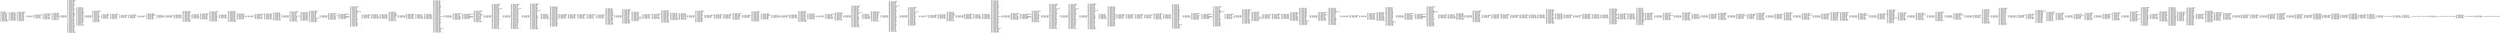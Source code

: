 digraph "graph.cfg.gv" {
	subgraph global {
		node [fontname=Courier fontsize=30.0 rank=same shape=box]
		block_0 [label="0: %00 = #0x1\l2: %01 = #0x40\l4: MSTORE(%01, %00)\l5: [NO_SSA] DUP1\l6: [NO_SSA] PUSH1\l8: [NO_SSA] DUP2\l9: [NO_SSA] MSTORE\la: [NO_SSA] PUSH1\lc: [NO_SSA] ADD\ld: [NO_SSA] PUSH1\lf: [NO_SSA] PUSH1\l11: [NO_SSA] PUSH1\l13: [NO_SSA] PUSH1\l15: [NO_SSA] INVALID\l"]
		block_16 [label="16: [NO_SSA] SUB\l17: [NO_SSA] AND\l18: [NO_SSA] DUP2\l19: [NO_SSA] MSTORE\l1a: [NO_SSA] PUSH1\l1c: [NO_SSA] ADD\l1d: [NO_SSA] PUSH1\l1f: [NO_SSA] DUP2\l20: [NO_SSA] MSTORE\l21: [NO_SSA] POP\l22: [NO_SSA] SWAP1\l23: [NO_SSA] JUMP\l"]
		block_24 [label="24: [NO_SSA] JUMPDEST\l25: [NO_SSA] DUP2\l26: [NO_SSA] MSTORE\l27: [NO_SSA] PUSH1\l29: [NO_SSA] ADD\l2a: [NO_SSA] SWAP1\l2b: [NO_SSA] PUSH1\l2d: [NO_SSA] SWAP1\l2e: [NO_SSA] SUB\l2f: [NO_SSA] SWAP1\l30: [NO_SSA] DUP2\l31: [NO_SSA] PUSH2\l34: [NO_SSA] JUMPI\l"]
		block_35 [label="35: [NO_SSA] SWAP1\l36: [NO_SSA] POP\l"]
		block_37 [label="37: [NO_SSA] JUMPDEST\l38: [NO_SSA] POP\l39: [NO_SSA] SWAP1\l3a: [NO_SSA] POP\l3b: [NO_SSA] PUSH1\l"]
		block_3d [label="3d: [NO_SSA] JUMPDEST\l3e: [NO_SSA] DUP4\l3f: [NO_SSA] MLOAD\l40: [NO_SSA] DUP2\l41: [NO_SSA] LT\l42: [NO_SSA] ISZERO\l43: [NO_SSA] PUSH2\l46: [NO_SSA] JUMPI\l"]
		block_47 [label="47: [NO_SSA] PUSH1\l49: [NO_SSA] PUSH1\l4b: [NO_SSA] DUP6\l4c: [NO_SSA] DUP4\l4d: [NO_SSA] DUP2\l4e: [NO_SSA] MLOAD\l4f: [NO_SSA] DUP2\l50: [NO_SSA] LT\l51: [NO_SSA] PUSH2\l54: [NO_SSA] JUMPI\l"]
		block_55 [label="55: [NO_SSA] PUSH2\l58: [NO_SSA] PUSH2\l5b: [NO_SSA] JUMP\l"]
		block_5c [label="5c: [NO_SSA] JUMPDEST\l5d: [NO_SSA] PUSH1\l5f: [NO_SSA] SWAP1\l60: [NO_SSA] DUP2\l61: [NO_SSA] MUL\l62: [NO_SSA] SWAP2\l63: [NO_SSA] SWAP1\l64: [NO_SSA] SWAP2\l65: [NO_SSA] ADD\l66: [NO_SSA] DUP2\l67: [NO_SSA] ADD\l68: [NO_SSA] MLOAD\l69: [NO_SSA] DUP3\l6a: [NO_SSA] MSTORE\l6b: [NO_SSA] DUP2\l6c: [NO_SSA] DUP2\l6d: [NO_SSA] ADD\l6e: [NO_SSA] SWAP3\l6f: [NO_SSA] SWAP1\l70: [NO_SSA] SWAP3\l71: [NO_SSA] MSTORE\l72: [NO_SSA] PUSH1\l74: [NO_SSA] SWAP1\l75: [NO_SSA] DUP2\l76: [NO_SSA] ADD\l77: [NO_SSA] PUSH1\l79: [NO_SSA] SHA3\l7a: [NO_SSA] DUP2\l7b: [NO_SSA] MLOAD\l7c: [NO_SSA] PUSH1\l7e: [NO_SSA] DUP2\l7f: [NO_SSA] ADD\l80: [NO_SSA] DUP4\l81: [NO_SSA] MSTORE\l82: [NO_SSA] DUP2\l83: [NO_SSA] SLOAD\l84: [NO_SSA] DUP2\l85: [NO_SSA] MSTORE\l86: [NO_SSA] PUSH1\l88: [NO_SSA] DUP3\l89: [NO_SSA] ADD\l8a: [NO_SSA] SLOAD\l8b: [NO_SSA] PUSH1\l8d: [NO_SSA] PUSH1\l8f: [NO_SSA] PUSH1\l91: [NO_SSA] INVALID\l"]
		block_92 [label="92: [NO_SSA] SUB\l93: [NO_SSA] AND\l94: [NO_SSA] SWAP4\l95: [NO_SSA] DUP2\l96: [NO_SSA] ADD\l97: [NO_SSA] SWAP4\l98: [NO_SSA] SWAP1\l99: [NO_SSA] SWAP4\l9a: [NO_SSA] MSTORE\l9b: [NO_SSA] PUSH1\l9d: [NO_SSA] ADD\l9e: [NO_SSA] SLOAD\l9f: [NO_SSA] SWAP1\la0: [NO_SSA] DUP3\la1: [NO_SSA] ADD\la2: [NO_SSA] MSTORE\la3: [NO_SSA] DUP3\la4: [NO_SSA] MLOAD\la5: [NO_SSA] DUP4\la6: [NO_SSA] SWAP1\la7: [NO_SSA] DUP4\la8: [NO_SSA] SWAP1\la9: [NO_SSA] DUP2\laa: [NO_SSA] LT\lab: [NO_SSA] PUSH2\lae: [NO_SSA] JUMPI\l"]
		block_af [label="af: [NO_SSA] PUSH2\lb2: [NO_SSA] PUSH2\lb5: [NO_SSA] JUMP\l"]
		block_b6 [label="b6: [NO_SSA] JUMPDEST\lb7: [NO_SSA] PUSH1\lb9: [NO_SSA] MUL\lba: [NO_SSA] PUSH1\lbc: [NO_SSA] ADD\lbd: [NO_SSA] ADD\lbe: [NO_SSA] DUP2\lbf: [NO_SSA] SWAP1\lc0: [NO_SSA] MSTORE\lc1: [NO_SSA] POP\lc2: [NO_SSA] DUP1\lc3: [NO_SSA] DUP1\lc4: [NO_SSA] PUSH2\lc7: [NO_SSA] SWAP1\lc8: [NO_SSA] PUSH2\lcb: [NO_SSA] JUMP\l"]
		block_cc [label="cc: [NO_SSA] JUMPDEST\lcd: [NO_SSA] SWAP2\lce: [NO_SSA] POP\lcf: [NO_SSA] POP\ld0: [NO_SSA] PUSH2\ld3: [NO_SSA] JUMP\l"]
		block_d4 [label="d4: [NO_SSA] JUMPDEST\ld5: [NO_SSA] POP\ld6: [NO_SSA] SWAP3\ld7: [NO_SSA] SWAP2\ld8: [NO_SSA] POP\ld9: [NO_SSA] POP\lda: [NO_SSA] JUMP\l"]
		block_db [label="db: [NO_SSA] JUMPDEST\ldc: [NO_SSA] PUSH2\ldf: [NO_SSA] PUSH2\le2: [NO_SSA] JUMP\l"]
		block_e3 [label="e3: [NO_SSA] JUMPDEST\le4: [NO_SSA] PUSH2\le7: [NO_SSA] PUSH1\le9: [NO_SSA] PUSH2\lec: [NO_SSA] JUMP\l"]
		block_ed [label="ed: [NO_SSA] JUMPDEST\lee: [NO_SSA] JUMP\l"]
		block_ef [label="ef: [NO_SSA] JUMPDEST\lf0: [NO_SSA] CALLER\lf1: [NO_SSA] EXTCODESIZE\lf2: [NO_SSA] ISZERO\lf3: [NO_SSA] DUP1\lf4: [NO_SSA] ISZERO\lf5: [NO_SSA] PUSH2\lf8: [NO_SSA] JUMPI\l"]
		block_f9 [label="f9: [NO_SSA] POP\lfa: [NO_SSA] CALLER\lfb: [NO_SSA] ORIGIN\lfc: [NO_SSA] EQ\l"]
		block_fd [label="fd: [NO_SSA] JUMPDEST\lfe: [NO_SSA] PUSH2\l101: [NO_SSA] JUMPI\l"]
		block_102 [label="102: [NO_SSA] PUSH1\l104: [NO_SSA] MLOAD\l105: [NO_SSA] PUSH3\l109: [NO_SSA] PUSH1\l10b: [NO_SSA] INVALID\l"]
		block_10c [label="10c: [NO_SSA] DUP2\l10d: [NO_SSA] MSTORE\l10e: [NO_SSA] PUSH1\l110: [NO_SSA] PUSH1\l112: [NO_SSA] DUP3\l113: [NO_SSA] ADD\l114: [NO_SSA] MSTORE\l115: [NO_SSA] PUSH1\l117: [NO_SSA] PUSH1\l119: [NO_SSA] DUP3\l11a: [NO_SSA] ADD\l11b: [NO_SSA] MSTORE\l11c: [NO_SSA] PUSH21\l132: [NO_SSA] PUSH1\l134: [NO_SSA] INVALID\l"]
		block_135 [label="135: [NO_SSA] PUSH1\l137: [NO_SSA] DUP3\l138: [NO_SSA] ADD\l139: [NO_SSA] MSTORE\l13a: [NO_SSA] PUSH1\l13c: [NO_SSA] ADD\l"]
		block_13d [label="13d: [NO_SSA] JUMPDEST\l13e: [NO_SSA] PUSH1\l140: [NO_SSA] MLOAD\l141: [NO_SSA] DUP1\l142: [NO_SSA] SWAP2\l143: [NO_SSA] SUB\l144: [NO_SSA] SWAP1\l145: [NO_SSA] REVERT\l"]
		block_146 [label="146: [NO_SSA] JUMPDEST\l147: [NO_SSA] PUSH1\l149: [NO_SSA] DUP2\l14a: [NO_SSA] DUP2\l14b: [NO_SSA] MSTORE\l14c: [NO_SSA] PUSH1\l14e: [NO_SSA] PUSH1\l150: [NO_SSA] MSTORE\l151: [NO_SSA] PUSH1\l153: [NO_SSA] SWAP1\l154: [NO_SSA] SHA3\l155: [NO_SSA] SLOAD\l156: [NO_SSA] PUSH2\l159: [NO_SSA] JUMPI\l"]
		block_15a [label="15a: [NO_SSA] PUSH1\l15c: [NO_SSA] MLOAD\l15d: [NO_SSA] PUSH3\l161: [NO_SSA] PUSH1\l163: [NO_SSA] INVALID\l"]
		block_164 [label="164: [NO_SSA] DUP2\l165: [NO_SSA] MSTORE\l166: [NO_SSA] PUSH1\l168: [NO_SSA] PUSH1\l16a: [NO_SSA] DUP3\l16b: [NO_SSA] ADD\l16c: [NO_SSA] MSTORE\l16d: [NO_SSA] PUSH1\l16f: [NO_SSA] PUSH1\l171: [NO_SSA] DUP3\l172: [NO_SSA] ADD\l173: [NO_SSA] MSTORE\l174: [NO_SSA] PUSH14\l183: [NO_SSA] PUSH1\l185: [NO_SSA] INVALID\l"]
		block_186 [label="186: [NO_SSA] PUSH1\l188: [NO_SSA] DUP3\l189: [NO_SSA] ADD\l18a: [NO_SSA] MSTORE\l18b: [NO_SSA] PUSH1\l18d: [NO_SSA] ADD\l18e: [NO_SSA] PUSH2\l191: [NO_SSA] JUMP\l"]
		block_192 [label="192: [NO_SSA] JUMPDEST\l193: [NO_SSA] PUSH1\l"]
		block_195 [label="195: [NO_SSA] JUMPDEST\l196: [NO_SSA] DUP3\l197: [NO_SSA] DUP2\l198: [NO_SSA] LT\l199: [NO_SSA] ISZERO\l19a: [NO_SSA] PUSH2\l19d: [NO_SSA] JUMPI\l"]
		block_19e [label="19e: [NO_SSA] PUSH1\l1a0: [NO_SSA] SLOAD\l1a1: [NO_SSA] CALLER\l1a2: [NO_SSA] SWAP1\l1a3: [NO_SSA] PUSH1\l1a5: [NO_SSA] PUSH1\l1a7: [NO_SSA] PUSH1\l1a9: [NO_SSA] INVALID\l"]
		block_1aa [label="1aa: [NO_SSA] SUB\l1ab: [NO_SSA] AND\l1ac: [NO_SSA] PUSH4\l1b1: [NO_SSA] DUP7\l1b2: [NO_SSA] DUP7\l1b3: [NO_SSA] DUP6\l1b4: [NO_SSA] DUP2\l1b5: [NO_SSA] DUP2\l1b6: [NO_SSA] LT\l1b7: [NO_SSA] PUSH2\l1ba: [NO_SSA] JUMPI\l"]
		block_1bb [label="1bb: [NO_SSA] PUSH2\l1be: [NO_SSA] PUSH2\l1c1: [NO_SSA] JUMP\l"]
		block_1c2 [label="1c2: [NO_SSA] JUMPDEST\l1c3: [NO_SSA] SWAP1\l1c4: [NO_SSA] POP\l1c5: [NO_SSA] PUSH1\l1c7: [NO_SSA] MUL\l1c8: [NO_SSA] ADD\l1c9: [NO_SSA] CALLDATALOAD\l1ca: [NO_SSA] PUSH1\l1cc: [NO_SSA] MLOAD\l1cd: [NO_SSA] DUP3\l1ce: [NO_SSA] PUSH4\l1d3: [NO_SSA] AND\l1d4: [NO_SSA] PUSH1\l1d6: [NO_SSA] INVALID\l"]
		block_1d7 [label="1d7: [NO_SSA] DUP2\l1d8: [NO_SSA] MSTORE\l1d9: [NO_SSA] PUSH1\l1db: [NO_SSA] ADD\l1dc: [NO_SSA] PUSH2\l1df: [NO_SSA] SWAP2\l1e0: [NO_SSA] DUP2\l1e1: [NO_SSA] MSTORE\l1e2: [NO_SSA] PUSH1\l1e4: [NO_SSA] ADD\l1e5: [NO_SSA] SWAP1\l1e6: [NO_SSA] JUMP\l"]
		block_1e7 [label="1e7: [NO_SSA] JUMPDEST\l1e8: [NO_SSA] PUSH1\l1ea: [NO_SSA] PUSH1\l1ec: [NO_SSA] MLOAD\l1ed: [NO_SSA] DUP1\l1ee: [NO_SSA] DUP4\l1ef: [NO_SSA] SUB\l1f0: [NO_SSA] DUP2\l1f1: [NO_SSA] DUP7\l1f2: [NO_SSA] DUP1\l1f3: [NO_SSA] EXTCODESIZE\l1f4: [NO_SSA] ISZERO\l1f5: [NO_SSA] DUP1\l1f6: [NO_SSA] ISZERO\l1f7: [NO_SSA] PUSH2\l1fa: [NO_SSA] JUMPI\l"]
		block_1fb [label="1fb: [NO_SSA] PUSH1\l1fd: [NO_SSA] DUP1\l1fe: [NO_SSA] REVERT\l"]
		block_1ff [label="1ff: [NO_SSA] JUMPDEST\l200: [NO_SSA] POP\l201: [NO_SSA] GAS\l202: [NO_SSA] STATICCALL\l203: [NO_SSA] ISZERO\l204: [NO_SSA] DUP1\l205: [NO_SSA] ISZERO\l206: [NO_SSA] PUSH2\l209: [NO_SSA] JUMPI\l"]
		block_20a [label="20a: [NO_SSA] RETURNDATASIZE\l20b: [NO_SSA] PUSH1\l20d: [NO_SSA] DUP1\l20e: [NO_SSA] RETURNDATACOPY\l20f: [NO_SSA] RETURNDATASIZE\l210: [NO_SSA] PUSH1\l212: [NO_SSA] REVERT\l"]
		block_213 [label="213: [NO_SSA] JUMPDEST\l214: [NO_SSA] POP\l215: [NO_SSA] POP\l216: [NO_SSA] POP\l217: [NO_SSA] POP\l218: [NO_SSA] PUSH1\l21a: [NO_SSA] MLOAD\l21b: [NO_SSA] RETURNDATASIZE\l21c: [NO_SSA] PUSH1\l21e: [NO_SSA] NOT\l21f: [NO_SSA] PUSH1\l221: [NO_SSA] DUP3\l222: [NO_SSA] ADD\l223: [NO_SSA] AND\l224: [NO_SSA] DUP3\l225: [NO_SSA] ADD\l226: [NO_SSA] DUP1\l227: [NO_SSA] PUSH1\l229: [NO_SSA] MSTORE\l22a: [NO_SSA] POP\l22b: [NO_SSA] DUP2\l22c: [NO_SSA] ADD\l22d: [NO_SSA] SWAP1\l22e: [NO_SSA] PUSH2\l231: [NO_SSA] SWAP2\l232: [NO_SSA] SWAP1\l233: [NO_SSA] PUSH2\l236: [NO_SSA] JUMP\l"]
		block_237 [label="237: [NO_SSA] JUMPDEST\l238: [NO_SSA] PUSH1\l23a: [NO_SSA] PUSH1\l23c: [NO_SSA] PUSH1\l23e: [NO_SSA] INVALID\l"]
		block_23f [label="23f: [NO_SSA] SUB\l240: [NO_SSA] AND\l241: [NO_SSA] EQ\l242: [NO_SSA] ISZERO\l243: [NO_SSA] PUSH2\l246: [NO_SSA] JUMPI\l"]
		block_247 [label="247: [NO_SSA] PUSH1\l249: [NO_SSA] SLOAD\l24a: [NO_SSA] PUSH1\l24c: [NO_SSA] PUSH1\l24e: [NO_SSA] PUSH1\l250: [NO_SSA] INVALID\l"]
		block_251 [label="251: [NO_SSA] SUB\l252: [NO_SSA] AND\l253: [NO_SSA] PUSH4\l258: [NO_SSA] CALLER\l259: [NO_SSA] ADDRESS\l25a: [NO_SSA] DUP8\l25b: [NO_SSA] DUP8\l25c: [NO_SSA] DUP7\l25d: [NO_SSA] DUP2\l25e: [NO_SSA] DUP2\l25f: [NO_SSA] LT\l260: [NO_SSA] PUSH2\l263: [NO_SSA] JUMPI\l"]
		block_264 [label="264: [NO_SSA] PUSH2\l267: [NO_SSA] PUSH2\l26a: [NO_SSA] JUMP\l"]
		block_26b [label="26b: [NO_SSA] JUMPDEST\l26c: [NO_SSA] PUSH1\l26e: [NO_SSA] MLOAD\l26f: [NO_SSA] PUSH1\l271: [NO_SSA] PUSH1\l273: [NO_SSA] PUSH1\l275: [NO_SSA] INVALID\l"]
		block_276 [label="276: [NO_SSA] SUB\l277: [NO_SSA] NOT\l278: [NO_SSA] PUSH1\l27a: [NO_SSA] DUP9\l27b: [NO_SSA] SWAP1\l27c: [NO_SSA] INVALID\l"]
		block_27d [label="27d: [NO_SSA] AND\l27e: [NO_SSA] DUP2\l27f: [NO_SSA] MSTORE\l280: [NO_SSA] PUSH1\l282: [NO_SSA] PUSH1\l284: [NO_SSA] PUSH1\l286: [NO_SSA] INVALID\l"]
		block_287 [label="287: [NO_SSA] SUB\l288: [NO_SSA] SWAP6\l289: [NO_SSA] DUP7\l28a: [NO_SSA] AND\l28b: [NO_SSA] PUSH1\l28d: [NO_SSA] DUP3\l28e: [NO_SSA] ADD\l28f: [NO_SSA] MSTORE\l290: [NO_SSA] SWAP5\l291: [NO_SSA] SWAP1\l292: [NO_SSA] SWAP4\l293: [NO_SSA] AND\l294: [NO_SSA] PUSH1\l296: [NO_SSA] DUP6\l297: [NO_SSA] ADD\l298: [NO_SSA] MSTORE\l299: [NO_SSA] POP\l29a: [NO_SSA] PUSH1\l29c: [NO_SSA] SWAP1\l29d: [NO_SSA] SWAP2\l29e: [NO_SSA] MUL\l29f: [NO_SSA] ADD\l2a0: [NO_SSA] CALLDATALOAD\l2a1: [NO_SSA] PUSH1\l2a3: [NO_SSA] DUP3\l2a4: [NO_SSA] ADD\l2a5: [NO_SSA] MSTORE\l2a6: [NO_SSA] PUSH1\l2a8: [NO_SSA] ADD\l2a9: [NO_SSA] PUSH1\l2ab: [NO_SSA] PUSH1\l2ad: [NO_SSA] MLOAD\l2ae: [NO_SSA] DUP1\l2af: [NO_SSA] DUP4\l2b0: [NO_SSA] SUB\l2b1: [NO_SSA] DUP2\l2b2: [NO_SSA] PUSH1\l2b4: [NO_SSA] DUP8\l2b5: [NO_SSA] DUP1\l2b6: [NO_SSA] EXTCODESIZE\l2b7: [NO_SSA] ISZERO\l2b8: [NO_SSA] DUP1\l2b9: [NO_SSA] ISZERO\l2ba: [NO_SSA] PUSH2\l2bd: [NO_SSA] JUMPI\l"]
		block_2be [label="2be: [NO_SSA] PUSH1\l2c0: [NO_SSA] DUP1\l2c1: [NO_SSA] REVERT\l"]
		block_2c2 [label="2c2: [NO_SSA] JUMPDEST\l2c3: [NO_SSA] POP\l2c4: [NO_SSA] GAS\l2c5: [NO_SSA] CALL\l2c6: [NO_SSA] ISZERO\l2c7: [NO_SSA] DUP1\l2c8: [NO_SSA] ISZERO\l2c9: [NO_SSA] PUSH2\l2cc: [NO_SSA] JUMPI\l"]
		block_2cd [label="2cd: [NO_SSA] RETURNDATASIZE\l2ce: [NO_SSA] PUSH1\l2d0: [NO_SSA] DUP1\l2d1: [NO_SSA] RETURNDATACOPY\l2d2: [NO_SSA] RETURNDATASIZE\l2d3: [NO_SSA] PUSH1\l2d5: [NO_SSA] REVERT\l"]
		block_2d6 [label="2d6: [NO_SSA] JUMPDEST\l2d7: [NO_SSA] POP\l2d8: [NO_SSA] POP\l2d9: [NO_SSA] POP\l2da: [NO_SSA] POP\l2db: [NO_SSA] TIMESTAMP\l2dc: [NO_SSA] PUSH1\l2de: [NO_SSA] PUSH1\l2e0: [NO_SSA] DUP7\l2e1: [NO_SSA] DUP7\l2e2: [NO_SSA] DUP6\l2e3: [NO_SSA] DUP2\l2e4: [NO_SSA] DUP2\l2e5: [NO_SSA] LT\l2e6: [NO_SSA] PUSH2\l2e9: [NO_SSA] JUMPI\l"]
		block_2ea [label="2ea: [NO_SSA] PUSH2\l2ed: [NO_SSA] PUSH2\l2f0: [NO_SSA] JUMP\l"]
		block_2f1 [label="2f1: [NO_SSA] JUMPDEST\l2f2: [NO_SSA] SWAP1\l2f3: [NO_SSA] POP\l2f4: [NO_SSA] PUSH1\l2f6: [NO_SSA] MUL\l2f7: [NO_SSA] ADD\l2f8: [NO_SSA] CALLDATALOAD\l2f9: [NO_SSA] DUP2\l2fa: [NO_SSA] MSTORE\l2fb: [NO_SSA] PUSH1\l2fd: [NO_SSA] ADD\l2fe: [NO_SSA] SWAP1\l2ff: [NO_SSA] DUP2\l300: [NO_SSA] MSTORE\l301: [NO_SSA] PUSH1\l303: [NO_SSA] ADD\l304: [NO_SSA] PUSH1\l306: [NO_SSA] SHA3\l307: [NO_SSA] PUSH1\l309: [NO_SSA] ADD\l30a: [NO_SSA] DUP2\l30b: [NO_SSA] SWAP1\l30c: [NO_SSA] SSTORE\l30d: [NO_SSA] POP\l30e: [NO_SSA] DUP2\l30f: [NO_SSA] PUSH1\l311: [NO_SSA] PUSH1\l313: [NO_SSA] DUP7\l314: [NO_SSA] DUP7\l315: [NO_SSA] DUP6\l316: [NO_SSA] DUP2\l317: [NO_SSA] DUP2\l318: [NO_SSA] LT\l319: [NO_SSA] PUSH2\l31c: [NO_SSA] JUMPI\l"]
		block_31d [label="31d: [NO_SSA] PUSH2\l320: [NO_SSA] PUSH2\l323: [NO_SSA] JUMP\l"]
		block_324 [label="324: [NO_SSA] JUMPDEST\l325: [NO_SSA] SWAP1\l326: [NO_SSA] POP\l327: [NO_SSA] PUSH1\l329: [NO_SSA] MUL\l32a: [NO_SSA] ADD\l32b: [NO_SSA] CALLDATALOAD\l32c: [NO_SSA] DUP2\l32d: [NO_SSA] MSTORE\l32e: [NO_SSA] PUSH1\l330: [NO_SSA] ADD\l331: [NO_SSA] SWAP1\l332: [NO_SSA] DUP2\l333: [NO_SSA] MSTORE\l334: [NO_SSA] PUSH1\l336: [NO_SSA] ADD\l337: [NO_SSA] PUSH1\l339: [NO_SSA] SHA3\l33a: [NO_SSA] PUSH1\l33c: [NO_SSA] ADD\l33d: [NO_SSA] DUP2\l33e: [NO_SSA] SWAP1\l33f: [NO_SSA] SSTORE\l340: [NO_SSA] POP\l341: [NO_SSA] CALLER\l342: [NO_SSA] PUSH1\l344: [NO_SSA] PUSH1\l346: [NO_SSA] DUP7\l347: [NO_SSA] DUP7\l348: [NO_SSA] DUP6\l349: [NO_SSA] DUP2\l34a: [NO_SSA] DUP2\l34b: [NO_SSA] LT\l34c: [NO_SSA] PUSH2\l34f: [NO_SSA] JUMPI\l"]
		block_350 [label="350: [NO_SSA] PUSH2\l353: [NO_SSA] PUSH2\l356: [NO_SSA] JUMP\l"]
		block_357 [label="357: [NO_SSA] JUMPDEST\l358: [NO_SSA] PUSH1\l35a: [NO_SSA] SWAP1\l35b: [NO_SSA] DUP2\l35c: [NO_SSA] MUL\l35d: [NO_SSA] SWAP3\l35e: [NO_SSA] SWAP1\l35f: [NO_SSA] SWAP3\l360: [NO_SSA] ADD\l361: [NO_SSA] CALLDATALOAD\l362: [NO_SSA] DUP4\l363: [NO_SSA] MSTORE\l364: [NO_SSA] POP\l365: [NO_SSA] DUP2\l366: [NO_SSA] DUP2\l367: [NO_SSA] ADD\l368: [NO_SSA] SWAP3\l369: [NO_SSA] SWAP1\l36a: [NO_SSA] SWAP3\l36b: [NO_SSA] MSTORE\l36c: [NO_SSA] PUSH1\l36e: [NO_SSA] SWAP1\l36f: [NO_SSA] DUP2\l370: [NO_SSA] ADD\l371: [NO_SSA] PUSH1\l373: [NO_SSA] SWAP1\l374: [NO_SSA] DUP2\l375: [NO_SSA] SHA3\l376: [NO_SSA] PUSH1\l378: [NO_SSA] ADD\l379: [NO_SSA] DUP1\l37a: [NO_SSA] SLOAD\l37b: [NO_SSA] PUSH1\l37d: [NO_SSA] PUSH1\l37f: [NO_SSA] PUSH1\l381: [NO_SSA] INVALID\l"]
		block_382 [label="382: [NO_SSA] SUB\l383: [NO_SSA] NOT\l384: [NO_SSA] AND\l385: [NO_SSA] PUSH1\l387: [NO_SSA] PUSH1\l389: [NO_SSA] PUSH1\l38b: [NO_SSA] INVALID\l"]
		block_38c [label="38c: [NO_SSA] SUB\l38d: [NO_SSA] SWAP6\l38e: [NO_SSA] SWAP1\l38f: [NO_SSA] SWAP6\l390: [NO_SSA] AND\l391: [NO_SSA] SWAP5\l392: [NO_SSA] SWAP1\l393: [NO_SSA] SWAP5\l394: [NO_SSA] OR\l395: [NO_SSA] SWAP1\l396: [NO_SSA] SWAP4\l397: [NO_SSA] SSTORE\l398: [NO_SSA] CALLER\l399: [NO_SSA] DUP4\l39a: [NO_SSA] MSTORE\l39b: [NO_SSA] PUSH1\l39d: [NO_SSA] SWAP1\l39e: [NO_SSA] SWAP2\l39f: [NO_SSA] MSTORE\l3a0: [NO_SSA] DUP2\l3a1: [NO_SSA] SHA3\l3a2: [NO_SSA] DUP1\l3a3: [NO_SSA] SLOAD\l3a4: [NO_SSA] SWAP2\l3a5: [NO_SSA] PUSH2\l3a8: [NO_SSA] DUP4\l3a9: [NO_SSA] PUSH2\l3ac: [NO_SSA] JUMP\l"]
		block_3ad [label="3ad: [NO_SSA] JUMPDEST\l3ae: [NO_SSA] SWAP2\l3af: [NO_SSA] SWAP1\l3b0: [NO_SSA] POP\l3b1: [NO_SSA] SSTORE\l3b2: [NO_SSA] POP\l"]
		block_3b3 [label="3b3: [NO_SSA] JUMPDEST\l3b4: [NO_SSA] DUP1\l3b5: [NO_SSA] PUSH2\l3b8: [NO_SSA] DUP2\l3b9: [NO_SSA] PUSH2\l3bc: [NO_SSA] JUMP\l"]
		block_3bd [label="3bd: [NO_SSA] JUMPDEST\l3be: [NO_SSA] SWAP2\l3bf: [NO_SSA] POP\l3c0: [NO_SSA] POP\l3c1: [NO_SSA] PUSH2\l3c4: [NO_SSA] JUMP\l"]
		block_3c5 [label="3c5: [NO_SSA] JUMPDEST\l3c6: [NO_SSA] POP\l3c7: [NO_SSA] POP\l3c8: [NO_SSA] POP\l3c9: [NO_SSA] POP\l3ca: [NO_SSA] JUMP\l"]
		block_3cb [label="3cb: [NO_SSA] JUMPDEST\l3cc: [NO_SSA] PUSH1\l3ce: [NO_SSA] PUSH1\l3d0: [NO_SSA] PUSH1\l3d2: [NO_SSA] INVALID\l"]
		block_3d3 [label="3d3: [NO_SSA] SUB\l3d4: [NO_SSA] DUP2\l3d5: [NO_SSA] AND\l3d6: [NO_SSA] PUSH1\l3d8: [NO_SSA] SWAP1\l3d9: [NO_SSA] DUP2\l3da: [NO_SSA] MSTORE\l3db: [NO_SSA] PUSH1\l3dd: [NO_SSA] PUSH1\l3df: [NO_SSA] MSTORE\l3e0: [NO_SSA] PUSH1\l3e2: [NO_SSA] DUP2\l3e3: [NO_SSA] SHA3\l3e4: [NO_SSA] SLOAD\l3e5: [NO_SSA] PUSH1\l3e7: [NO_SSA] SWAP2\l3e8: [NO_SSA] SWAP1\l3e9: [NO_SSA] PUSH8\l3f2: [NO_SSA] DUP2\l3f3: [NO_SSA] GT\l3f4: [NO_SSA] ISZERO\l3f5: [NO_SSA] PUSH2\l3f8: [NO_SSA] JUMPI\l"]
		block_3f9 [label="3f9: [NO_SSA] PUSH2\l3fc: [NO_SSA] PUSH2\l3ff: [NO_SSA] JUMP\l"]
		block_400 [label="400: [NO_SSA] JUMPDEST\l401: [NO_SSA] PUSH1\l403: [NO_SSA] MLOAD\l404: [NO_SSA] SWAP1\l405: [NO_SSA] DUP1\l406: [NO_SSA] DUP3\l407: [NO_SSA] MSTORE\l408: [NO_SSA] DUP1\l409: [NO_SSA] PUSH1\l40b: [NO_SSA] MUL\l40c: [NO_SSA] PUSH1\l40e: [NO_SSA] ADD\l40f: [NO_SSA] DUP3\l410: [NO_SSA] ADD\l411: [NO_SSA] PUSH1\l413: [NO_SSA] MSTORE\l414: [NO_SSA] DUP1\l415: [NO_SSA] ISZERO\l416: [NO_SSA] PUSH2\l419: [NO_SSA] JUMPI\l"]
		block_41a [label="41a: [NO_SSA] DUP2\l41b: [NO_SSA] PUSH1\l41d: [NO_SSA] ADD\l41e: [NO_SSA] PUSH1\l420: [NO_SSA] DUP3\l421: [NO_SSA] MUL\l422: [NO_SSA] DUP1\l423: [NO_SSA] CALLDATASIZE\l424: [NO_SSA] DUP4\l425: [NO_SSA] CALLDATACOPY\l426: [NO_SSA] ADD\l427: [NO_SSA] SWAP1\l428: [NO_SSA] POP\l"]
		block_429 [label="429: [NO_SSA] JUMPDEST\l42a: [NO_SSA] POP\l42b: [NO_SSA] SWAP1\l42c: [NO_SSA] POP\l42d: [NO_SSA] PUSH1\l42f: [NO_SSA] PUSH1\l"]
		block_431 [label="431: [NO_SSA] JUMPDEST\l432: [NO_SSA] PUSH2\l435: [NO_SSA] DUP2\l436: [NO_SSA] LT\l437: [NO_SSA] ISZERO\l438: [NO_SSA] PUSH2\l43b: [NO_SSA] JUMPI\l"]
		block_43c [label="43c: [NO_SSA] PUSH1\l43e: [NO_SSA] DUP2\l43f: [NO_SSA] DUP2\l440: [NO_SSA] MSTORE\l441: [NO_SSA] PUSH1\l443: [NO_SSA] PUSH1\l445: [NO_SSA] MSTORE\l446: [NO_SSA] PUSH1\l448: [NO_SSA] SWAP1\l449: [NO_SSA] SHA3\l44a: [NO_SSA] PUSH1\l44c: [NO_SSA] ADD\l44d: [NO_SSA] SLOAD\l44e: [NO_SSA] PUSH1\l450: [NO_SSA] PUSH1\l452: [NO_SSA] PUSH1\l454: [NO_SSA] INVALID\l"]
		block_455 [label="455: [NO_SSA] SUB\l456: [NO_SSA] DUP7\l457: [NO_SSA] DUP2\l458: [NO_SSA] AND\l459: [NO_SSA] SWAP2\l45a: [NO_SSA] AND\l45b: [NO_SSA] EQ\l45c: [NO_SSA] ISZERO\l45d: [NO_SSA] PUSH2\l460: [NO_SSA] JUMPI\l"]
		block_461 [label="461: [NO_SSA] DUP1\l462: [NO_SSA] DUP4\l463: [NO_SSA] DUP4\l464: [NO_SSA] DUP2\l465: [NO_SSA] MLOAD\l466: [NO_SSA] DUP2\l467: [NO_SSA] LT\l468: [NO_SSA] PUSH2\l46b: [NO_SSA] JUMPI\l"]
		block_46c [label="46c: [NO_SSA] PUSH2\l46f: [NO_SSA] PUSH2\l472: [NO_SSA] JUMP\l"]
		block_473 [label="473: [NO_SSA] JUMPDEST\l474: [NO_SSA] PUSH1\l476: [NO_SSA] SWAP1\l477: [NO_SSA] DUP2\l478: [NO_SSA] MUL\l479: [NO_SSA] SWAP2\l47a: [NO_SSA] SWAP1\l47b: [NO_SSA] SWAP2\l47c: [NO_SSA] ADD\l47d: [NO_SSA] ADD\l47e: [NO_SSA] MSTORE\l47f: [NO_SSA] DUP2\l480: [NO_SSA] PUSH2\l483: [NO_SSA] DUP2\l484: [NO_SSA] PUSH2\l487: [NO_SSA] JUMP\l"]
		block_488 [label="488: [NO_SSA] JUMPDEST\l489: [NO_SSA] SWAP3\l48a: [NO_SSA] POP\l48b: [NO_SSA] POP\l"]
		block_48c [label="48c: [NO_SSA] JUMPDEST\l48d: [NO_SSA] DUP1\l48e: [NO_SSA] PUSH2\l491: [NO_SSA] DUP2\l492: [NO_SSA] PUSH2\l495: [NO_SSA] JUMP\l"]
		block_496 [label="496: [NO_SSA] JUMPDEST\l497: [NO_SSA] SWAP2\l498: [NO_SSA] POP\l499: [NO_SSA] POP\l49a: [NO_SSA] PUSH2\l49d: [NO_SSA] JUMP\l"]
		block_49e [label="49e: [NO_SSA] JUMPDEST\l49f: [NO_SSA] POP\l4a0: [NO_SSA] SWAP1\l4a1: [NO_SSA] SWAP4\l4a2: [NO_SSA] SWAP3\l4a3: [NO_SSA] POP\l4a4: [NO_SSA] POP\l4a5: [NO_SSA] POP\l4a6: [NO_SSA] JUMP\l"]
		block_4a7 [label="4a7: [NO_SSA] JUMPDEST\l4a8: [NO_SSA] PUSH2\l4ab: [NO_SSA] PUSH2\l4ae: [NO_SSA] JUMP\l"]
		block_4af [label="4af: [NO_SSA] JUMPDEST\l4b0: [NO_SSA] PUSH1\l4b2: [NO_SSA] SWAP2\l4b3: [NO_SSA] DUP3\l4b4: [NO_SSA] MSTORE\l4b5: [NO_SSA] PUSH1\l4b7: [NO_SSA] PUSH1\l4b9: [NO_SSA] MSTORE\l4ba: [NO_SSA] PUSH1\l4bc: [NO_SSA] SWAP1\l4bd: [NO_SSA] SWAP2\l4be: [NO_SSA] SHA3\l4bf: [NO_SSA] SSTORE\l4c0: [NO_SSA] JUMP\l"]
		block_4c1 [label="4c1: [NO_SSA] JUMPDEST\l4c2: [NO_SSA] CALLER\l4c3: [NO_SSA] EXTCODESIZE\l4c4: [NO_SSA] ISZERO\l4c5: [NO_SSA] DUP1\l4c6: [NO_SSA] ISZERO\l4c7: [NO_SSA] PUSH2\l4ca: [NO_SSA] JUMPI\l"]
		block_4cb [label="4cb: [NO_SSA] POP\l4cc: [NO_SSA] CALLER\l4cd: [NO_SSA] ORIGIN\l4ce: [NO_SSA] EQ\l"]
		block_4cf [label="4cf: [NO_SSA] JUMPDEST\l4d0: [NO_SSA] PUSH2\l4d3: [NO_SSA] JUMPI\l"]
		block_4d4 [label="4d4: [NO_SSA] PUSH1\l4d6: [NO_SSA] MLOAD\l4d7: [NO_SSA] PUSH3\l4db: [NO_SSA] PUSH1\l4dd: [NO_SSA] INVALID\l"]
		block_4de [label="4de: [NO_SSA] DUP2\l4df: [NO_SSA] MSTORE\l4e0: [NO_SSA] PUSH1\l4e2: [NO_SSA] PUSH1\l4e4: [NO_SSA] DUP3\l4e5: [NO_SSA] ADD\l4e6: [NO_SSA] MSTORE\l4e7: [NO_SSA] PUSH1\l4e9: [NO_SSA] PUSH1\l4eb: [NO_SSA] DUP3\l4ec: [NO_SSA] ADD\l4ed: [NO_SSA] MSTORE\l4ee: [NO_SSA] PUSH21\l504: [NO_SSA] PUSH1\l506: [NO_SSA] INVALID\l"]
		block_507 [label="507: [NO_SSA] PUSH1\l509: [NO_SSA] DUP3\l50a: [NO_SSA] ADD\l50b: [NO_SSA] MSTORE\l50c: [NO_SSA] PUSH1\l50e: [NO_SSA] ADD\l50f: [NO_SSA] PUSH2\l512: [NO_SSA] JUMP\l"]
		block_513 [label="513: [NO_SSA] JUMPDEST\l514: [NO_SSA] PUSH1\l"]
		block_516 [label="516: [NO_SSA] JUMPDEST\l517: [NO_SSA] DUP2\l518: [NO_SSA] DUP2\l519: [NO_SSA] LT\l51a: [NO_SSA] ISZERO\l51b: [NO_SSA] PUSH2\l51e: [NO_SSA] JUMPI\l"]
		block_51f [label="51f: [NO_SSA] CALLER\l520: [NO_SSA] PUSH1\l522: [NO_SSA] PUSH1\l524: [NO_SSA] DUP6\l525: [NO_SSA] DUP6\l526: [NO_SSA] DUP6\l527: [NO_SSA] DUP2\l528: [NO_SSA] DUP2\l529: [NO_SSA] LT\l52a: [NO_SSA] PUSH2\l52d: [NO_SSA] JUMPI\l"]
		block_52e [label="52e: [NO_SSA] PUSH2\l531: [NO_SSA] PUSH2\l534: [NO_SSA] JUMP\l"]
		block_535 [label="535: [NO_SSA] JUMPDEST\l536: [NO_SSA] PUSH1\l538: [NO_SSA] SWAP1\l539: [NO_SSA] DUP2\l53a: [NO_SSA] MUL\l53b: [NO_SSA] SWAP3\l53c: [NO_SSA] SWAP1\l53d: [NO_SSA] SWAP3\l53e: [NO_SSA] ADD\l53f: [NO_SSA] CALLDATALOAD\l540: [NO_SSA] DUP4\l541: [NO_SSA] MSTORE\l542: [NO_SSA] POP\l543: [NO_SSA] DUP2\l544: [NO_SSA] ADD\l545: [NO_SSA] SWAP2\l546: [NO_SSA] SWAP1\l547: [NO_SSA] SWAP2\l548: [NO_SSA] MSTORE\l549: [NO_SSA] PUSH1\l54b: [NO_SSA] ADD\l54c: [NO_SSA] PUSH1\l54e: [NO_SSA] SHA3\l54f: [NO_SSA] PUSH1\l551: [NO_SSA] ADD\l552: [NO_SSA] SLOAD\l553: [NO_SSA] PUSH1\l555: [NO_SSA] PUSH1\l557: [NO_SSA] PUSH1\l559: [NO_SSA] INVALID\l"]
		block_55a [label="55a: [NO_SSA] SUB\l55b: [NO_SSA] AND\l55c: [NO_SSA] EQ\l55d: [NO_SSA] DUP1\l55e: [NO_SSA] ISZERO\l55f: [NO_SSA] PUSH2\l562: [NO_SSA] JUMPI\l"]
		block_563 [label="563: [NO_SSA] POP\l564: [NO_SSA] TIMESTAMP\l565: [NO_SSA] PUSH1\l567: [NO_SSA] PUSH1\l569: [NO_SSA] PUSH1\l56b: [NO_SSA] PUSH1\l56d: [NO_SSA] DUP8\l56e: [NO_SSA] DUP8\l56f: [NO_SSA] DUP8\l570: [NO_SSA] DUP2\l571: [NO_SSA] DUP2\l572: [NO_SSA] LT\l573: [NO_SSA] PUSH2\l576: [NO_SSA] JUMPI\l"]
		block_577 [label="577: [NO_SSA] PUSH2\l57a: [NO_SSA] PUSH2\l57d: [NO_SSA] JUMP\l"]
		block_57e [label="57e: [NO_SSA] JUMPDEST\l57f: [NO_SSA] SWAP1\l580: [NO_SSA] POP\l581: [NO_SSA] PUSH1\l583: [NO_SSA] MUL\l584: [NO_SSA] ADD\l585: [NO_SSA] CALLDATALOAD\l586: [NO_SSA] DUP2\l587: [NO_SSA] MSTORE\l588: [NO_SSA] PUSH1\l58a: [NO_SSA] ADD\l58b: [NO_SSA] SWAP1\l58c: [NO_SSA] DUP2\l58d: [NO_SSA] MSTORE\l58e: [NO_SSA] PUSH1\l590: [NO_SSA] ADD\l591: [NO_SSA] PUSH1\l593: [NO_SSA] SHA3\l594: [NO_SSA] PUSH1\l596: [NO_SSA] ADD\l597: [NO_SSA] SLOAD\l598: [NO_SSA] DUP2\l599: [NO_SSA] MSTORE\l59a: [NO_SSA] PUSH1\l59c: [NO_SSA] ADD\l59d: [NO_SSA] SWAP1\l59e: [NO_SSA] DUP2\l59f: [NO_SSA] MSTORE\l5a0: [NO_SSA] PUSH1\l5a2: [NO_SSA] ADD\l5a3: [NO_SSA] PUSH1\l5a5: [NO_SSA] SHA3\l5a6: [NO_SSA] SLOAD\l5a7: [NO_SSA] PUSH1\l5a9: [NO_SSA] PUSH1\l5ab: [NO_SSA] DUP7\l5ac: [NO_SSA] DUP7\l5ad: [NO_SSA] DUP7\l5ae: [NO_SSA] DUP2\l5af: [NO_SSA] DUP2\l5b0: [NO_SSA] LT\l5b1: [NO_SSA] PUSH2\l5b4: [NO_SSA] JUMPI\l"]
		block_5b5 [label="5b5: [NO_SSA] PUSH2\l5b8: [NO_SSA] PUSH2\l5bb: [NO_SSA] JUMP\l"]
		block_5bc [label="5bc: [NO_SSA] JUMPDEST\l5bd: [NO_SSA] SWAP1\l5be: [NO_SSA] POP\l5bf: [NO_SSA] PUSH1\l5c1: [NO_SSA] MUL\l5c2: [NO_SSA] ADD\l5c3: [NO_SSA] CALLDATALOAD\l5c4: [NO_SSA] DUP2\l5c5: [NO_SSA] MSTORE\l5c6: [NO_SSA] PUSH1\l5c8: [NO_SSA] ADD\l5c9: [NO_SSA] SWAP1\l5ca: [NO_SSA] DUP2\l5cb: [NO_SSA] MSTORE\l5cc: [NO_SSA] PUSH1\l5ce: [NO_SSA] ADD\l5cf: [NO_SSA] PUSH1\l5d1: [NO_SSA] SHA3\l5d2: [NO_SSA] PUSH1\l5d4: [NO_SSA] ADD\l5d5: [NO_SSA] SLOAD\l5d6: [NO_SSA] PUSH2\l5d9: [NO_SSA] SWAP2\l5da: [NO_SSA] SWAP1\l5db: [NO_SSA] PUSH2\l5de: [NO_SSA] JUMP\l"]
		block_5df [label="5df: [NO_SSA] JUMPDEST\l5e0: [NO_SSA] LT\l"]
		block_5e1 [label="5e1: [NO_SSA] JUMPDEST\l5e2: [NO_SSA] ISZERO\l5e3: [NO_SSA] PUSH2\l5e6: [NO_SSA] JUMPI\l"]
		block_5e7 [label="5e7: [NO_SSA] PUSH1\l5e9: [NO_SSA] SLOAD\l5ea: [NO_SSA] PUSH1\l5ec: [NO_SSA] PUSH1\l5ee: [NO_SSA] PUSH1\l5f0: [NO_SSA] INVALID\l"]
		block_5f1 [label="5f1: [NO_SSA] SUB\l5f2: [NO_SSA] AND\l5f3: [NO_SSA] PUSH4\l5f8: [NO_SSA] ADDRESS\l5f9: [NO_SSA] CALLER\l5fa: [NO_SSA] DUP7\l5fb: [NO_SSA] DUP7\l5fc: [NO_SSA] DUP7\l5fd: [NO_SSA] DUP2\l5fe: [NO_SSA] DUP2\l5ff: [NO_SSA] LT\l600: [NO_SSA] PUSH2\l603: [NO_SSA] JUMPI\l"]
		block_604 [label="604: [NO_SSA] PUSH2\l607: [NO_SSA] PUSH2\l60a: [NO_SSA] JUMP\l"]
		block_60b [label="60b: [NO_SSA] JUMPDEST\l60c: [NO_SSA] PUSH1\l60e: [NO_SSA] MLOAD\l60f: [NO_SSA] PUSH1\l611: [NO_SSA] PUSH1\l613: [NO_SSA] PUSH1\l615: [NO_SSA] INVALID\l"]
		block_616 [label="616: [NO_SSA] SUB\l617: [NO_SSA] NOT\l618: [NO_SSA] PUSH1\l61a: [NO_SSA] DUP9\l61b: [NO_SSA] SWAP1\l61c: [NO_SSA] INVALID\l"]
		block_61d [label="61d: [NO_SSA] AND\l61e: [NO_SSA] DUP2\l61f: [NO_SSA] MSTORE\l620: [NO_SSA] PUSH1\l622: [NO_SSA] PUSH1\l624: [NO_SSA] PUSH1\l626: [NO_SSA] INVALID\l"]
		block_627 [label="627: [NO_SSA] SUB\l628: [NO_SSA] SWAP6\l629: [NO_SSA] DUP7\l62a: [NO_SSA] AND\l62b: [NO_SSA] PUSH1\l62d: [NO_SSA] DUP3\l62e: [NO_SSA] ADD\l62f: [NO_SSA] MSTORE\l630: [NO_SSA] SWAP5\l631: [NO_SSA] SWAP1\l632: [NO_SSA] SWAP4\l633: [NO_SSA] AND\l634: [NO_SSA] PUSH1\l636: [NO_SSA] DUP6\l637: [NO_SSA] ADD\l638: [NO_SSA] MSTORE\l639: [NO_SSA] POP\l63a: [NO_SSA] PUSH1\l63c: [NO_SSA] SWAP1\l63d: [NO_SSA] SWAP2\l63e: [NO_SSA] MUL\l63f: [NO_SSA] ADD\l640: [NO_SSA] CALLDATALOAD\l641: [NO_SSA] PUSH1\l643: [NO_SSA] DUP3\l644: [NO_SSA] ADD\l645: [NO_SSA] MSTORE\l646: [NO_SSA] PUSH1\l648: [NO_SSA] ADD\l649: [NO_SSA] PUSH1\l64b: [NO_SSA] PUSH1\l64d: [NO_SSA] MLOAD\l64e: [NO_SSA] DUP1\l64f: [NO_SSA] DUP4\l650: [NO_SSA] SUB\l651: [NO_SSA] DUP2\l652: [NO_SSA] PUSH1\l654: [NO_SSA] DUP8\l655: [NO_SSA] DUP1\l656: [NO_SSA] EXTCODESIZE\l657: [NO_SSA] ISZERO\l658: [NO_SSA] DUP1\l659: [NO_SSA] ISZERO\l65a: [NO_SSA] PUSH2\l65d: [NO_SSA] JUMPI\l"]
		block_65e [label="65e: [NO_SSA] PUSH1\l660: [NO_SSA] DUP1\l661: [NO_SSA] REVERT\l"]
		block_662 [label="662: [NO_SSA] JUMPDEST\l663: [NO_SSA] POP\l664: [NO_SSA] GAS\l665: [NO_SSA] CALL\l666: [NO_SSA] ISZERO\l667: [NO_SSA] DUP1\l668: [NO_SSA] ISZERO\l669: [NO_SSA] PUSH2\l66c: [NO_SSA] JUMPI\l"]
		block_66d [label="66d: [NO_SSA] RETURNDATASIZE\l66e: [NO_SSA] PUSH1\l670: [NO_SSA] DUP1\l671: [NO_SSA] RETURNDATACOPY\l672: [NO_SSA] RETURNDATASIZE\l673: [NO_SSA] PUSH1\l675: [NO_SSA] REVERT\l"]
		block_676 [label="676: [NO_SSA] JUMPDEST\l677: [NO_SSA] POP\l678: [NO_SSA] POP\l679: [NO_SSA] POP\l67a: [NO_SSA] POP\l67b: [NO_SSA] PUSH1\l67d: [NO_SSA] PUSH1\l67f: [NO_SSA] PUSH1\l681: [NO_SSA] DUP6\l682: [NO_SSA] DUP6\l683: [NO_SSA] DUP6\l684: [NO_SSA] DUP2\l685: [NO_SSA] DUP2\l686: [NO_SSA] LT\l687: [NO_SSA] PUSH2\l68a: [NO_SSA] JUMPI\l"]
		block_68b [label="68b: [NO_SSA] PUSH2\l68e: [NO_SSA] PUSH2\l691: [NO_SSA] JUMP\l"]
		block_692 [label="692: [NO_SSA] JUMPDEST\l693: [NO_SSA] SWAP1\l694: [NO_SSA] POP\l695: [NO_SSA] PUSH1\l697: [NO_SSA] MUL\l698: [NO_SSA] ADD\l699: [NO_SSA] CALLDATALOAD\l69a: [NO_SSA] DUP2\l69b: [NO_SSA] MSTORE\l69c: [NO_SSA] PUSH1\l69e: [NO_SSA] ADD\l69f: [NO_SSA] SWAP1\l6a0: [NO_SSA] DUP2\l6a1: [NO_SSA] MSTORE\l6a2: [NO_SSA] PUSH1\l6a4: [NO_SSA] ADD\l6a5: [NO_SSA] PUSH1\l6a7: [NO_SSA] SHA3\l6a8: [NO_SSA] PUSH1\l6aa: [NO_SSA] ADD\l6ab: [NO_SSA] DUP2\l6ac: [NO_SSA] SWAP1\l6ad: [NO_SSA] SSTORE\l6ae: [NO_SSA] POP\l6af: [NO_SSA] PUSH1\l6b1: [NO_SSA] PUSH1\l6b3: [NO_SSA] PUSH1\l6b5: [NO_SSA] DUP6\l6b6: [NO_SSA] DUP6\l6b7: [NO_SSA] DUP6\l6b8: [NO_SSA] DUP2\l6b9: [NO_SSA] DUP2\l6ba: [NO_SSA] LT\l6bb: [NO_SSA] PUSH2\l6be: [NO_SSA] JUMPI\l"]
		block_6bf [label="6bf: [NO_SSA] PUSH2\l6c2: [NO_SSA] PUSH2\l6c5: [NO_SSA] JUMP\l"]
		block_6c6 [label="6c6: [NO_SSA] JUMPDEST\l6c7: [NO_SSA] SWAP1\l6c8: [NO_SSA] POP\l6c9: [NO_SSA] PUSH1\l6cb: [NO_SSA] MUL\l6cc: [NO_SSA] ADD\l6cd: [NO_SSA] CALLDATALOAD\l6ce: [NO_SSA] DUP2\l6cf: [NO_SSA] MSTORE\l6d0: [NO_SSA] PUSH1\l6d2: [NO_SSA] ADD\l6d3: [NO_SSA] SWAP1\l6d4: [NO_SSA] DUP2\l6d5: [NO_SSA] MSTORE\l6d6: [NO_SSA] PUSH1\l6d8: [NO_SSA] ADD\l6d9: [NO_SSA] PUSH1\l6db: [NO_SSA] SHA3\l6dc: [NO_SSA] PUSH1\l6de: [NO_SSA] ADD\l6df: [NO_SSA] DUP2\l6e0: [NO_SSA] SWAP1\l6e1: [NO_SSA] SSTORE\l6e2: [NO_SSA] POP\l6e3: [NO_SSA] PUSH1\l6e5: [NO_SSA] PUSH1\l6e7: [NO_SSA] PUSH1\l6e9: [NO_SSA] DUP6\l6ea: [NO_SSA] DUP6\l6eb: [NO_SSA] DUP6\l6ec: [NO_SSA] DUP2\l6ed: [NO_SSA] DUP2\l6ee: [NO_SSA] LT\l6ef: [NO_SSA] PUSH2\l6f2: [NO_SSA] JUMPI\l"]
		block_6f3 [label="6f3: [NO_SSA] PUSH2\l6f6: [NO_SSA] PUSH2\l6f9: [NO_SSA] JUMP\l"]
		block_6fa [label="6fa: [NO_SSA] JUMPDEST\l6fb: [NO_SSA] PUSH1\l6fd: [NO_SSA] SWAP1\l6fe: [NO_SSA] DUP2\l6ff: [NO_SSA] MUL\l700: [NO_SSA] SWAP3\l701: [NO_SSA] SWAP1\l702: [NO_SSA] SWAP3\l703: [NO_SSA] ADD\l704: [NO_SSA] CALLDATALOAD\l705: [NO_SSA] DUP4\l706: [NO_SSA] MSTORE\l707: [NO_SSA] POP\l708: [NO_SSA] DUP2\l709: [NO_SSA] DUP2\l70a: [NO_SSA] ADD\l70b: [NO_SSA] SWAP3\l70c: [NO_SSA] SWAP1\l70d: [NO_SSA] SWAP3\l70e: [NO_SSA] MSTORE\l70f: [NO_SSA] PUSH1\l711: [NO_SSA] SWAP1\l712: [NO_SSA] DUP2\l713: [NO_SSA] ADD\l714: [NO_SSA] PUSH1\l716: [NO_SSA] SWAP1\l717: [NO_SSA] DUP2\l718: [NO_SSA] SHA3\l719: [NO_SSA] PUSH1\l71b: [NO_SSA] ADD\l71c: [NO_SSA] DUP1\l71d: [NO_SSA] SLOAD\l71e: [NO_SSA] PUSH1\l720: [NO_SSA] PUSH1\l722: [NO_SSA] PUSH1\l724: [NO_SSA] INVALID\l"]
		block_725 [label="725: [NO_SSA] SUB\l726: [NO_SSA] NOT\l727: [NO_SSA] AND\l728: [NO_SSA] PUSH1\l72a: [NO_SSA] PUSH1\l72c: [NO_SSA] PUSH1\l72e: [NO_SSA] INVALID\l"]
		block_72f [label="72f: [NO_SSA] SUB\l730: [NO_SSA] SWAP6\l731: [NO_SSA] SWAP1\l732: [NO_SSA] SWAP6\l733: [NO_SSA] AND\l734: [NO_SSA] SWAP5\l735: [NO_SSA] SWAP1\l736: [NO_SSA] SWAP5\l737: [NO_SSA] OR\l738: [NO_SSA] SWAP1\l739: [NO_SSA] SWAP4\l73a: [NO_SSA] SSTORE\l73b: [NO_SSA] CALLER\l73c: [NO_SSA] DUP4\l73d: [NO_SSA] MSTORE\l73e: [NO_SSA] PUSH1\l740: [NO_SSA] SWAP1\l741: [NO_SSA] SWAP2\l742: [NO_SSA] MSTORE\l743: [NO_SSA] DUP2\l744: [NO_SSA] SHA3\l745: [NO_SSA] DUP1\l746: [NO_SSA] SLOAD\l747: [NO_SSA] SWAP2\l748: [NO_SSA] PUSH2\l74b: [NO_SSA] DUP4\l74c: [NO_SSA] PUSH2\l74f: [NO_SSA] JUMP\l"]
		block_750 [label="750: [NO_SSA] JUMPDEST\l751: [NO_SSA] SWAP2\l752: [NO_SSA] SWAP1\l753: [NO_SSA] POP\l754: [NO_SSA] SSTORE\l755: [NO_SSA] POP\l"]
		block_756 [label="756: [NO_SSA] JUMPDEST\l757: [NO_SSA] DUP1\l758: [NO_SSA] PUSH2\l75b: [NO_SSA] DUP2\l75c: [NO_SSA] PUSH2\l75f: [NO_SSA] JUMP\l"]
		block_760 [label="760: [NO_SSA] JUMPDEST\l761: [NO_SSA] SWAP2\l762: [NO_SSA] POP\l763: [NO_SSA] POP\l764: [NO_SSA] PUSH2\l767: [NO_SSA] JUMP\l"]
		block_768 [label="768: [NO_SSA] JUMPDEST\l769: [NO_SSA] POP\l76a: [NO_SSA] POP\l76b: [NO_SSA] POP\l76c: [NO_SSA] JUMP\l"]
		block_76d [label="76d: [NO_SSA] JUMPDEST\l76e: [NO_SSA] PUSH1\l770: [NO_SSA] SLOAD\l771: [NO_SSA] PUSH1\l773: [NO_SSA] MLOAD\l774: [NO_SSA] PUSH4\l779: [NO_SSA] PUSH1\l77b: [NO_SSA] INVALID\l"]
		block_77c [label="77c: [NO_SSA] DUP2\l77d: [NO_SSA] MSTORE\l77e: [NO_SSA] PUSH1\l780: [NO_SSA] PUSH1\l782: [NO_SSA] PUSH1\l784: [NO_SSA] INVALID\l"]
		block_785 [label="785: [NO_SSA] SUB\l786: [NO_SSA] DUP4\l787: [NO_SSA] DUP2\l788: [NO_SSA] AND\l789: [NO_SSA] PUSH1\l78b: [NO_SSA] DUP4\l78c: [NO_SSA] ADD\l78d: [NO_SSA] MSTORE\l78e: [NO_SSA] PUSH1\l790: [NO_SSA] SWAP3\l791: [NO_SSA] PUSH1\l793: [NO_SSA] SWAP3\l794: [NO_SSA] SWAP2\l795: [NO_SSA] AND\l796: [NO_SSA] SWAP1\l797: [NO_SSA] PUSH4\l79c: [NO_SSA] SWAP1\l79d: [NO_SSA] PUSH1\l79f: [NO_SSA] ADD\l7a0: [NO_SSA] PUSH1\l7a2: [NO_SSA] PUSH1\l7a4: [NO_SSA] MLOAD\l7a5: [NO_SSA] DUP1\l7a6: [NO_SSA] DUP4\l7a7: [NO_SSA] SUB\l7a8: [NO_SSA] DUP2\l7a9: [NO_SSA] DUP7\l7aa: [NO_SSA] DUP1\l7ab: [NO_SSA] EXTCODESIZE\l7ac: [NO_SSA] ISZERO\l7ad: [NO_SSA] DUP1\l7ae: [NO_SSA] ISZERO\l7af: [NO_SSA] PUSH2\l7b2: [NO_SSA] JUMPI\l"]
		block_7b3 [label="7b3: [NO_SSA] PUSH1\l7b5: [NO_SSA] DUP1\l7b6: [NO_SSA] REVERT\l"]
		block_7b7 [label="7b7: [NO_SSA] JUMPDEST\l7b8: [NO_SSA] POP\l7b9: [NO_SSA] GAS\l7ba: [NO_SSA] STATICCALL\l7bb: [NO_SSA] ISZERO\l7bc: [NO_SSA] DUP1\l7bd: [NO_SSA] ISZERO\l7be: [NO_SSA] PUSH2\l7c1: [NO_SSA] JUMPI\l"]
		block_7c2 [label="7c2: [NO_SSA] RETURNDATASIZE\l7c3: [NO_SSA] PUSH1\l7c5: [NO_SSA] DUP1\l7c6: [NO_SSA] RETURNDATACOPY\l7c7: [NO_SSA] RETURNDATASIZE\l7c8: [NO_SSA] PUSH1\l7ca: [NO_SSA] REVERT\l"]
		block_7cb [label="7cb: [NO_SSA] JUMPDEST\l7cc: [NO_SSA] POP\l7cd: [NO_SSA] POP\l7ce: [NO_SSA] POP\l7cf: [NO_SSA] POP\l7d0: [NO_SSA] PUSH1\l7d2: [NO_SSA] MLOAD\l7d3: [NO_SSA] RETURNDATASIZE\l7d4: [NO_SSA] PUSH1\l7d6: [NO_SSA] NOT\l7d7: [NO_SSA] PUSH1\l7d9: [NO_SSA] DUP3\l7da: [NO_SSA] ADD\l7db: [NO_SSA] AND\l7dc: [NO_SSA] DUP3\l7dd: [NO_SSA] ADD\l7de: [NO_SSA] DUP1\l7df: [NO_SSA] PUSH1\l7e1: [NO_SSA] MSTORE\l7e2: [NO_SSA] POP\l7e3: [NO_SSA] DUP2\l7e4: [NO_SSA] ADD\l7e5: [NO_SSA] SWAP1\l7e6: [NO_SSA] PUSH2\l7e9: [NO_SSA] SWAP2\l7ea: [NO_SSA] SWAP1\l7eb: [NO_SSA] PUSH2\l7ee: [NO_SSA] JUMP\l"]
		block_7ef [label="7ef: [NO_SSA] JUMPDEST\l7f0: [NO_SSA] PUSH8\l7f9: [NO_SSA] DUP2\l7fa: [NO_SSA] GT\l7fb: [NO_SSA] ISZERO\l7fc: [NO_SSA] PUSH2\l7ff: [NO_SSA] JUMPI\l"]
		block_800 [label="800: [NO_SSA] PUSH2\l803: [NO_SSA] PUSH2\l806: [NO_SSA] JUMP\l"]
		block_807 [label="807: [NO_SSA] JUMPDEST\l808: [NO_SSA] PUSH1\l80a: [NO_SSA] MLOAD\l80b: [NO_SSA] SWAP1\l80c: [NO_SSA] DUP1\l80d: [NO_SSA] DUP3\l80e: [NO_SSA] MSTORE\l80f: [NO_SSA] DUP1\l810: [NO_SSA] PUSH1\l812: [NO_SSA] MUL\l813: [NO_SSA] PUSH1\l815: [NO_SSA] ADD\l816: [NO_SSA] DUP3\l817: [NO_SSA] ADD\l818: [NO_SSA] PUSH1\l81a: [NO_SSA] MSTORE\l81b: [NO_SSA] DUP1\l81c: [NO_SSA] ISZERO\l81d: [NO_SSA] PUSH2\l820: [NO_SSA] JUMPI\l"]
		block_821 [label="821: [NO_SSA] DUP2\l822: [NO_SSA] PUSH1\l824: [NO_SSA] ADD\l825: [NO_SSA] PUSH1\l827: [NO_SSA] DUP3\l828: [NO_SSA] MUL\l829: [NO_SSA] DUP1\l82a: [NO_SSA] CALLDATASIZE\l82b: [NO_SSA] DUP4\l82c: [NO_SSA] CALLDATACOPY\l82d: [NO_SSA] ADD\l82e: [NO_SSA] SWAP1\l82f: [NO_SSA] POP\l"]
		block_830 [label="830: [NO_SSA] JUMPDEST\l831: [NO_SSA] POP\l832: [NO_SSA] SWAP1\l833: [NO_SSA] POP\l834: [NO_SSA] PUSH1\l836: [NO_SSA] PUSH1\l"]
		block_838 [label="838: [NO_SSA] JUMPDEST\l839: [NO_SSA] PUSH2\l83c: [NO_SSA] DUP2\l83d: [NO_SSA] LT\l83e: [NO_SSA] ISZERO\l83f: [NO_SSA] PUSH2\l842: [NO_SSA] JUMPI\l"]
		block_843 [label="843: [NO_SSA] PUSH1\l845: [NO_SSA] SLOAD\l846: [NO_SSA] PUSH1\l848: [NO_SSA] MLOAD\l849: [NO_SSA] PUSH4\l84e: [NO_SSA] PUSH1\l850: [NO_SSA] INVALID\l"]
		block_851 [label="851: [NO_SSA] DUP2\l852: [NO_SSA] MSTORE\l853: [NO_SSA] PUSH1\l855: [NO_SSA] DUP2\l856: [NO_SSA] ADD\l857: [NO_SSA] DUP4\l858: [NO_SSA] SWAP1\l859: [NO_SSA] MSTORE\l85a: [NO_SSA] PUSH1\l85c: [NO_SSA] PUSH1\l85e: [NO_SSA] PUSH1\l860: [NO_SSA] INVALID\l"]
		block_861 [label="861: [NO_SSA] SUB\l862: [NO_SSA] SWAP1\l863: [NO_SSA] SWAP2\l864: [NO_SSA] AND\l865: [NO_SSA] SWAP1\l866: [NO_SSA] PUSH4\l86b: [NO_SSA] SWAP1\l86c: [NO_SSA] PUSH1\l86e: [NO_SSA] ADD\l86f: [NO_SSA] PUSH1\l871: [NO_SSA] PUSH1\l873: [NO_SSA] MLOAD\l874: [NO_SSA] DUP1\l875: [NO_SSA] DUP4\l876: [NO_SSA] SUB\l877: [NO_SSA] DUP2\l878: [NO_SSA] DUP7\l879: [NO_SSA] DUP1\l87a: [NO_SSA] EXTCODESIZE\l87b: [NO_SSA] ISZERO\l87c: [NO_SSA] DUP1\l87d: [NO_SSA] ISZERO\l87e: [NO_SSA] PUSH2\l881: [NO_SSA] JUMPI\l"]
		block_882 [label="882: [NO_SSA] PUSH1\l884: [NO_SSA] DUP1\l885: [NO_SSA] REVERT\l"]
		block_886 [label="886: [NO_SSA] JUMPDEST\l887: [NO_SSA] POP\l888: [NO_SSA] GAS\l889: [NO_SSA] STATICCALL\l88a: [NO_SSA] SWAP3\l88b: [NO_SSA] POP\l88c: [NO_SSA] POP\l88d: [NO_SSA] POP\l88e: [NO_SSA] DUP1\l88f: [NO_SSA] ISZERO\l890: [NO_SSA] PUSH2\l893: [NO_SSA] JUMPI\l"]
		block_894 [label="894: [NO_SSA] POP\l895: [NO_SSA] PUSH1\l897: [NO_SSA] DUP1\l898: [NO_SSA] MLOAD\l899: [NO_SSA] PUSH1\l89b: [NO_SSA] RETURNDATASIZE\l89c: [NO_SSA] SWAP1\l89d: [NO_SSA] DUP2\l89e: [NO_SSA] ADD\l89f: [NO_SSA] PUSH1\l8a1: [NO_SSA] NOT\l8a2: [NO_SSA] AND\l8a3: [NO_SSA] DUP3\l8a4: [NO_SSA] ADD\l8a5: [NO_SSA] SWAP1\l8a6: [NO_SSA] SWAP3\l8a7: [NO_SSA] MSTORE\l8a8: [NO_SSA] PUSH2\l8ab: [NO_SSA] SWAP2\l8ac: [NO_SSA] DUP2\l8ad: [NO_SSA] ADD\l8ae: [NO_SSA] SWAP1\l8af: [NO_SSA] PUSH2\l8b2: [NO_SSA] JUMP\l"]
		block_8b3 [label="8b3: [NO_SSA] JUMPDEST\l8b4: [NO_SSA] PUSH1\l"]
		block_8b6 [label="8b6: [NO_SSA] JUMPDEST\l8b7: [NO_SSA] PUSH2\l8ba: [NO_SSA] JUMPI\l"]
		block_8bb [label="8bb: [NO_SSA] PUSH2\l8be: [NO_SSA] JUMP\l"]
		block_8bf [label="8bf: [NO_SSA] JUMPDEST\l8c0: [NO_SSA] POP\l8c1: [NO_SSA] PUSH1\l8c3: [NO_SSA] SLOAD\l8c4: [NO_SSA] PUSH1\l8c6: [NO_SSA] MLOAD\l8c7: [NO_SSA] PUSH4\l8cc: [NO_SSA] PUSH1\l8ce: [NO_SSA] INVALID\l"]
		block_8cf [label="8cf: [NO_SSA] DUP2\l8d0: [NO_SSA] MSTORE\l8d1: [NO_SSA] PUSH1\l8d3: [NO_SSA] DUP2\l8d4: [NO_SSA] ADD\l8d5: [NO_SSA] DUP4\l8d6: [NO_SSA] SWAP1\l8d7: [NO_SSA] MSTORE\l8d8: [NO_SSA] PUSH1\l8da: [NO_SSA] PUSH1\l8dc: [NO_SSA] PUSH1\l8de: [NO_SSA] INVALID\l"]
		block_8df [label="8df: [NO_SSA] SUB\l8e0: [NO_SSA] DUP8\l8e1: [NO_SSA] DUP2\l8e2: [NO_SSA] AND\l8e3: [NO_SSA] SWAP3\l8e4: [NO_SSA] AND\l8e5: [NO_SSA] SWAP1\l8e6: [NO_SSA] PUSH4\l8eb: [NO_SSA] SWAP1\l8ec: [NO_SSA] PUSH1\l8ee: [NO_SSA] ADD\l8ef: [NO_SSA] PUSH1\l8f1: [NO_SSA] PUSH1\l8f3: [NO_SSA] MLOAD\l8f4: [NO_SSA] DUP1\l8f5: [NO_SSA] DUP4\l8f6: [NO_SSA] SUB\l8f7: [NO_SSA] DUP2\l8f8: [NO_SSA] DUP7\l8f9: [NO_SSA] DUP1\l8fa: [NO_SSA] EXTCODESIZE\l8fb: [NO_SSA] ISZERO\l8fc: [NO_SSA] DUP1\l8fd: [NO_SSA] ISZERO\l8fe: [NO_SSA] PUSH2\l901: [NO_SSA] JUMPI\l"]
		block_902 [label="902: [NO_SSA] PUSH1\l904: [NO_SSA] DUP1\l905: [NO_SSA] REVERT\l"]
		block_906 [label="906: [NO_SSA] JUMPDEST\l907: [NO_SSA] POP\l908: [NO_SSA] GAS\l909: [NO_SSA] STATICCALL\l90a: [NO_SSA] ISZERO\l90b: [NO_SSA] DUP1\l90c: [NO_SSA] ISZERO\l90d: [NO_SSA] PUSH2\l910: [NO_SSA] JUMPI\l"]
		block_911 [label="911: [NO_SSA] RETURNDATASIZE\l912: [NO_SSA] PUSH1\l914: [NO_SSA] DUP1\l915: [NO_SSA] RETURNDATACOPY\l916: [NO_SSA] RETURNDATASIZE\l917: [NO_SSA] PUSH1\l919: [NO_SSA] REVERT\l"]
		block_91a [label="91a: [NO_SSA] JUMPDEST\l91b: [NO_SSA] POP\l91c: [NO_SSA] POP\l91d: [NO_SSA] POP\l91e: [NO_SSA] POP\l91f: [NO_SSA] PUSH1\l921: [NO_SSA] MLOAD\l922: [NO_SSA] RETURNDATASIZE\l923: [NO_SSA] PUSH1\l925: [NO_SSA] NOT\l926: [NO_SSA] PUSH1\l928: [NO_SSA] DUP3\l929: [NO_SSA] ADD\l92a: [NO_SSA] AND\l92b: [NO_SSA] DUP3\l92c: [NO_SSA] ADD\l92d: [NO_SSA] DUP1\l92e: [NO_SSA] PUSH1\l930: [NO_SSA] MSTORE\l931: [NO_SSA] POP\l932: [NO_SSA] DUP2\l933: [NO_SSA] ADD\l934: [NO_SSA] SWAP1\l935: [NO_SSA] PUSH2\l938: [NO_SSA] SWAP2\l939: [NO_SSA] SWAP1\l93a: [NO_SSA] PUSH2\l93d: [NO_SSA] JUMP\l"]
		block_93e [label="93e: [NO_SSA] JUMPDEST\l93f: [NO_SSA] PUSH1\l941: [NO_SSA] PUSH1\l943: [NO_SSA] PUSH1\l945: [NO_SSA] INVALID\l"]
		block_946 [label="946: [NO_SSA] SUB\l947: [NO_SSA] AND\l948: [NO_SSA] EQ\l949: [NO_SSA] ISZERO\l94a: [NO_SSA] PUSH2\l94d: [NO_SSA] JUMPI\l"]
		block_94e [label="94e: [NO_SSA] DUP1\l94f: [NO_SSA] DUP4\l950: [NO_SSA] DUP4\l951: [NO_SSA] DUP2\l952: [NO_SSA] MLOAD\l953: [NO_SSA] DUP2\l954: [NO_SSA] LT\l955: [NO_SSA] PUSH2\l958: [NO_SSA] JUMPI\l"]
		block_959 [label="959: [NO_SSA] PUSH2\l95c: [NO_SSA] PUSH2\l95f: [NO_SSA] JUMP\l"]
		block_960 [label="960: [NO_SSA] JUMPDEST\l961: [NO_SSA] PUSH1\l963: [NO_SSA] SWAP1\l964: [NO_SSA] DUP2\l965: [NO_SSA] MUL\l966: [NO_SSA] SWAP2\l967: [NO_SSA] SWAP1\l968: [NO_SSA] SWAP2\l969: [NO_SSA] ADD\l96a: [NO_SSA] ADD\l96b: [NO_SSA] MSTORE\l96c: [NO_SSA] DUP2\l96d: [NO_SSA] PUSH2\l970: [NO_SSA] DUP2\l971: [NO_SSA] PUSH2\l974: [NO_SSA] JUMP\l"]
		block_975 [label="975: [NO_SSA] JUMPDEST\l976: [NO_SSA] SWAP3\l977: [NO_SSA] POP\l978: [NO_SSA] POP\l"]
		block_979 [label="979: [NO_SSA] JUMPDEST\l97a: [NO_SSA] DUP1\l97b: [NO_SSA] PUSH2\l97e: [NO_SSA] DUP2\l97f: [NO_SSA] PUSH2\l982: [NO_SSA] JUMP\l"]
		block_983 [label="983: [NO_SSA] JUMPDEST\l984: [NO_SSA] SWAP2\l985: [NO_SSA] POP\l986: [NO_SSA] POP\l987: [NO_SSA] PUSH2\l98a: [NO_SSA] JUMP\l"]
		block_98b [label="98b: [NO_SSA] JUMPDEST\l98c: [NO_SSA] PUSH2\l98f: [NO_SSA] PUSH2\l992: [NO_SSA] JUMP\l"]
		block_993 [label="993: [NO_SSA] JUMPDEST\l994: [NO_SSA] PUSH1\l996: [NO_SSA] PUSH1\l998: [NO_SSA] PUSH1\l99a: [NO_SSA] INVALID\l"]
		block_99b [label="99b: [NO_SSA] SUB\l99c: [NO_SSA] DUP2\l99d: [NO_SSA] AND\l99e: [NO_SSA] PUSH2\l9a1: [NO_SSA] JUMPI\l"]
		block_9a2 [label="9a2: [NO_SSA] PUSH1\l9a4: [NO_SSA] MLOAD\l9a5: [NO_SSA] PUSH3\l9a9: [NO_SSA] PUSH1\l9ab: [NO_SSA] INVALID\l"]
		block_9ac [label="9ac: [NO_SSA] DUP2\l9ad: [NO_SSA] MSTORE\l9ae: [NO_SSA] PUSH1\l9b0: [NO_SSA] PUSH1\l9b2: [NO_SSA] DUP3\l9b3: [NO_SSA] ADD\l9b4: [NO_SSA] MSTORE\l9b5: [NO_SSA] PUSH1\l9b7: [NO_SSA] PUSH1\l9b9: [NO_SSA] DUP3\l9ba: [NO_SSA] ADD\l9bb: [NO_SSA] MSTORE\l9bc: [NO_SSA] PUSH32\l9dd: [NO_SSA] PUSH1\l9df: [NO_SSA] DUP3\l9e0: [NO_SSA] ADD\l9e1: [NO_SSA] MSTORE\l9e2: [NO_SSA] PUSH6\l9e9: [NO_SSA] PUSH1\l9eb: [NO_SSA] INVALID\l"]
		block_9ec [label="9ec: [NO_SSA] PUSH1\l9ee: [NO_SSA] DUP3\l9ef: [NO_SSA] ADD\l9f0: [NO_SSA] MSTORE\l9f1: [NO_SSA] PUSH1\l9f3: [NO_SSA] ADD\l9f4: [NO_SSA] PUSH2\l9f7: [NO_SSA] JUMP\l"]
		block_9f8 [label="9f8: [NO_SSA] JUMPDEST\l9f9: [NO_SSA] PUSH2\l9fc: [NO_SSA] DUP2\l9fd: [NO_SSA] PUSH2\la00: [NO_SSA] JUMP\l"]
		block_a01 [label="a01: [NO_SSA] JUMPDEST\la02: [NO_SSA] POP\la03: [NO_SSA] JUMP\l"]
		block_a04 [label="a04: [NO_SSA] JUMPDEST\la05: [NO_SSA] PUSH1\la07: [NO_SSA] SLOAD\la08: [NO_SSA] PUSH1\la0a: [NO_SSA] PUSH1\la0c: [NO_SSA] PUSH1\la0e: [NO_SSA] INVALID\l"]
		block_a0f [label="a0f: [NO_SSA] SUB\la10: [NO_SSA] AND\la11: [NO_SSA] CALLER\la12: [NO_SSA] EQ\la13: [NO_SSA] PUSH2\la16: [NO_SSA] JUMPI\l"]
		block_a17 [label="a17: [NO_SSA] PUSH1\la19: [NO_SSA] MLOAD\la1a: [NO_SSA] PUSH3\la1e: [NO_SSA] PUSH1\la20: [NO_SSA] INVALID\l"]
		block_a21 [label="a21: [NO_SSA] DUP2\la22: [NO_SSA] MSTORE\la23: [NO_SSA] PUSH1\la25: [NO_SSA] PUSH1\la27: [NO_SSA] DUP3\la28: [NO_SSA] ADD\la29: [NO_SSA] DUP2\la2a: [NO_SSA] SWAP1\la2b: [NO_SSA] MSTORE\la2c: [NO_SSA] PUSH1\la2e: [NO_SSA] DUP3\la2f: [NO_SSA] ADD\la30: [NO_SSA] MSTORE\la31: [NO_SSA] PUSH32\la52: [NO_SSA] PUSH1\la54: [NO_SSA] DUP3\la55: [NO_SSA] ADD\la56: [NO_SSA] MSTORE\la57: [NO_SSA] PUSH1\la59: [NO_SSA] ADD\la5a: [NO_SSA] PUSH2\la5d: [NO_SSA] JUMP\l"]
		block_a5e [label="a5e: [NO_SSA] JUMPDEST\la5f: [NO_SSA] PUSH1\la61: [NO_SSA] DUP1\la62: [NO_SSA] SLOAD\la63: [NO_SSA] PUSH1\la65: [NO_SSA] PUSH1\la67: [NO_SSA] PUSH1\la69: [NO_SSA] INVALID\l"]
		block_a6a [label="a6a: [NO_SSA] SUB\la6b: [NO_SSA] DUP4\la6c: [NO_SSA] DUP2\la6d: [NO_SSA] AND\la6e: [NO_SSA] PUSH1\la70: [NO_SSA] PUSH1\la72: [NO_SSA] PUSH1\la74: [NO_SSA] INVALID\l"]
		block_a75 [label="a75: [NO_SSA] SUB\la76: [NO_SSA] NOT\la77: [NO_SSA] DUP4\la78: [NO_SSA] AND\la79: [NO_SSA] DUP2\la7a: [NO_SSA] OR\la7b: [NO_SSA] DUP5\la7c: [NO_SSA] SSTORE\la7d: [NO_SSA] PUSH1\la7f: [NO_SSA] MLOAD\la80: [NO_SSA] SWAP2\la81: [NO_SSA] SWAP1\la82: [NO_SSA] SWAP3\la83: [NO_SSA] AND\la84: [NO_SSA] SWAP3\la85: [NO_SSA] DUP4\la86: [NO_SSA] SWAP2\la87: [NO_SSA] PUSH32\laa8: [NO_SSA] SWAP2\laa9: [NO_SSA] SWAP1\laaa: [NO_SSA] LOG3\laab: [NO_SSA] POP\laac: [NO_SSA] POP\laad: [NO_SSA] JUMP\l"]
		block_aae [label="aae: [NO_SSA] JUMPDEST\laaf: [NO_SSA] PUSH1\lab1: [NO_SSA] DUP1\lab2: [NO_SSA] DUP4\lab3: [NO_SSA] PUSH1\lab5: [NO_SSA] DUP5\lab6: [NO_SSA] ADD\lab7: [NO_SSA] SLT\lab8: [NO_SSA] PUSH2\labb: [NO_SSA] JUMPI\l"]
		block_abc [label="abc: [NO_SSA] PUSH1\labe: [NO_SSA] DUP1\labf: [NO_SSA] REVERT\l"]
		block_ac0 [label="ac0: [NO_SSA] JUMPDEST\lac1: [NO_SSA] POP\lac2: [NO_SSA] DUP2\lac3: [NO_SSA] CALLDATALOAD\lac4: [NO_SSA] PUSH8\lacd: [NO_SSA] DUP2\lace: [NO_SSA] GT\lacf: [NO_SSA] ISZERO\lad0: [NO_SSA] PUSH2\lad3: [NO_SSA] JUMPI\l"]
		block_ad4 [label="ad4: [NO_SSA] PUSH1\lad6: [NO_SSA] DUP1\lad7: [NO_SSA] REVERT\l"]
		block_ad8 [label="ad8: [NO_SSA] JUMPDEST\lad9: [NO_SSA] PUSH1\ladb: [NO_SSA] DUP4\ladc: [NO_SSA] ADD\ladd: [NO_SSA] SWAP2\lade: [NO_SSA] POP\ladf: [NO_SSA] DUP4\lae0: [NO_SSA] PUSH1\lae2: [NO_SSA] DUP3\lae3: [NO_SSA] PUSH1\lae5: [NO_SSA] INVALID\l"]
		block_ae6 [label="ae6: [NO_SSA] DUP6\lae7: [NO_SSA] ADD\lae8: [NO_SSA] ADD\lae9: [NO_SSA] GT\laea: [NO_SSA] ISZERO\laeb: [NO_SSA] PUSH2\laee: [NO_SSA] JUMPI\l"]
		block_aef [label="aef: [NO_SSA] PUSH1\laf1: [NO_SSA] DUP1\laf2: [NO_SSA] REVERT\l"]
		block_af3 [label="af3: [NO_SSA] JUMPDEST\laf4: [NO_SSA] SWAP3\laf5: [NO_SSA] POP\laf6: [NO_SSA] SWAP3\laf7: [NO_SSA] SWAP1\laf8: [NO_SSA] POP\laf9: [NO_SSA] JUMP\l"]
		block_afa [label="afa: [NO_SSA] JUMPDEST\lafb: [NO_SSA] PUSH1\lafd: [NO_SSA] PUSH1\laff: [NO_SSA] DUP3\lb00: [NO_SSA] DUP5\lb01: [NO_SSA] SUB\lb02: [NO_SSA] SLT\lb03: [NO_SSA] ISZERO\lb04: [NO_SSA] PUSH2\lb07: [NO_SSA] JUMPI\l"]
		block_b08 [label="b08: [NO_SSA] PUSH1\lb0a: [NO_SSA] DUP1\lb0b: [NO_SSA] REVERT\l"]
		block_b0c [label="b0c: [NO_SSA] JUMPDEST\lb0d: [NO_SSA] DUP2\lb0e: [NO_SSA] CALLDATALOAD\lb0f: [NO_SSA] PUSH2\lb12: [NO_SSA] DUP2\lb13: [NO_SSA] PUSH2\lb16: [NO_SSA] JUMP\l"]
		block_b17 [label="b17: [NO_SSA] JUMPDEST\lb18: [NO_SSA] SWAP4\lb19: [NO_SSA] SWAP3\lb1a: [NO_SSA] POP\lb1b: [NO_SSA] POP\lb1c: [NO_SSA] POP\lb1d: [NO_SSA] JUMP\l"]
		block_b1e [label="b1e: [NO_SSA] JUMPDEST\lb1f: [NO_SSA] PUSH1\lb21: [NO_SSA] PUSH1\lb23: [NO_SSA] DUP3\lb24: [NO_SSA] DUP5\lb25: [NO_SSA] SUB\lb26: [NO_SSA] SLT\lb27: [NO_SSA] ISZERO\lb28: [NO_SSA] PUSH2\lb2b: [NO_SSA] JUMPI\l"]
		block_b2c [label="b2c: [NO_SSA] PUSH1\lb2e: [NO_SSA] DUP1\lb2f: [NO_SSA] REVERT\l"]
		block_b30 [label="b30: [NO_SSA] JUMPDEST\lb31: [NO_SSA] DUP2\lb32: [NO_SSA] MLOAD\lb33: [NO_SSA] PUSH2\lb36: [NO_SSA] DUP2\lb37: [NO_SSA] PUSH2\lb3a: [NO_SSA] JUMP\l"]
		block_b3b [label="b3b: [NO_SSA] JUMPDEST\lb3c: [NO_SSA] PUSH1\lb3e: [NO_SSA] DUP1\lb3f: [NO_SSA] PUSH1\lb41: [NO_SSA] DUP4\lb42: [NO_SSA] DUP6\lb43: [NO_SSA] SUB\lb44: [NO_SSA] SLT\lb45: [NO_SSA] ISZERO\lb46: [NO_SSA] PUSH2\lb49: [NO_SSA] JUMPI\l"]
		block_b4a [label="b4a: [NO_SSA] PUSH1\lb4c: [NO_SSA] DUP1\lb4d: [NO_SSA] REVERT\l"]
		block_b4e [label="b4e: [NO_SSA] JUMPDEST\lb4f: [NO_SSA] DUP3\lb50: [NO_SSA] CALLDATALOAD\lb51: [NO_SSA] PUSH8\lb5a: [NO_SSA] DUP2\lb5b: [NO_SSA] GT\lb5c: [NO_SSA] ISZERO\lb5d: [NO_SSA] PUSH2\lb60: [NO_SSA] JUMPI\l"]
		block_b61 [label="b61: [NO_SSA] PUSH1\lb63: [NO_SSA] DUP1\lb64: [NO_SSA] REVERT\l"]
		block_b65 [label="b65: [NO_SSA] JUMPDEST\lb66: [NO_SSA] PUSH2\lb69: [NO_SSA] DUP6\lb6a: [NO_SSA] DUP3\lb6b: [NO_SSA] DUP7\lb6c: [NO_SSA] ADD\lb6d: [NO_SSA] PUSH2\lb70: [NO_SSA] JUMP\l"]
		block_b71 [label="b71: [NO_SSA] JUMPDEST\lb72: [NO_SSA] SWAP1\lb73: [NO_SSA] SWAP7\lb74: [NO_SSA] SWAP1\lb75: [NO_SSA] SWAP6\lb76: [NO_SSA] POP\lb77: [NO_SSA] SWAP4\lb78: [NO_SSA] POP\lb79: [NO_SSA] POP\lb7a: [NO_SSA] POP\lb7b: [NO_SSA] POP\lb7c: [NO_SSA] JUMP\l"]
		block_b7d [label="b7d: [NO_SSA] JUMPDEST\lb7e: [NO_SSA] PUSH1\lb80: [NO_SSA] DUP1\lb81: [NO_SSA] PUSH1\lb83: [NO_SSA] PUSH1\lb85: [NO_SSA] DUP5\lb86: [NO_SSA] DUP7\lb87: [NO_SSA] SUB\lb88: [NO_SSA] SLT\lb89: [NO_SSA] ISZERO\lb8a: [NO_SSA] PUSH2\lb8d: [NO_SSA] JUMPI\l"]
		block_b8e [label="b8e: [NO_SSA] PUSH1\lb90: [NO_SSA] DUP1\lb91: [NO_SSA] REVERT\l"]
		block_b92 [label="b92: [NO_SSA] JUMPDEST\lb93: [NO_SSA] DUP4\lb94: [NO_SSA] CALLDATALOAD\lb95: [NO_SSA] PUSH8\lb9e: [NO_SSA] DUP2\lb9f: [NO_SSA] GT\lba0: [NO_SSA] ISZERO\lba1: [NO_SSA] PUSH2\lba4: [NO_SSA] JUMPI\l"]
		block_ba5 [label="ba5: [NO_SSA] PUSH1\lba7: [NO_SSA] DUP1\lba8: [NO_SSA] REVERT\l"]
		block_ba9 [label="ba9: [NO_SSA] JUMPDEST\lbaa: [NO_SSA] PUSH2\lbad: [NO_SSA] DUP7\lbae: [NO_SSA] DUP3\lbaf: [NO_SSA] DUP8\lbb0: [NO_SSA] ADD\lbb1: [NO_SSA] PUSH2\lbb4: [NO_SSA] JUMP\l"]
		block_bb5 [label="bb5: [NO_SSA] JUMPDEST\lbb6: [NO_SSA] SWAP1\lbb7: [NO_SSA] SWAP8\lbb8: [NO_SSA] SWAP1\lbb9: [NO_SSA] SWAP7\lbba: [NO_SSA] POP\lbbb: [NO_SSA] PUSH1\lbbd: [NO_SSA] SWAP6\lbbe: [NO_SSA] SWAP1\lbbf: [NO_SSA] SWAP6\lbc0: [NO_SSA] ADD\lbc1: [NO_SSA] CALLDATALOAD\lbc2: [NO_SSA] SWAP5\lbc3: [NO_SSA] SWAP4\lbc4: [NO_SSA] POP\lbc5: [NO_SSA] POP\lbc6: [NO_SSA] POP\lbc7: [NO_SSA] POP\lbc8: [NO_SSA] JUMP\l"]
		block_bc9 [label="bc9: [NO_SSA] JUMPDEST\lbca: [NO_SSA] PUSH1\lbcc: [NO_SSA] PUSH1\lbce: [NO_SSA] DUP1\lbcf: [NO_SSA] DUP4\lbd0: [NO_SSA] DUP6\lbd1: [NO_SSA] SUB\lbd2: [NO_SSA] SLT\lbd3: [NO_SSA] ISZERO\lbd4: [NO_SSA] PUSH2\lbd7: [NO_SSA] JUMPI\l"]
		block_bd8 [label="bd8: [NO_SSA] PUSH1\lbda: [NO_SSA] DUP1\lbdb: [NO_SSA] REVERT\l"]
		block_bdc [label="bdc: [NO_SSA] JUMPDEST\lbdd: [NO_SSA] DUP3\lbde: [NO_SSA] CALLDATALOAD\lbdf: [NO_SSA] PUSH8\lbe8: [NO_SSA] DUP1\lbe9: [NO_SSA] DUP3\lbea: [NO_SSA] GT\lbeb: [NO_SSA] ISZERO\lbec: [NO_SSA] PUSH2\lbef: [NO_SSA] JUMPI\l"]
		block_bf0 [label="bf0: [NO_SSA] PUSH1\lbf2: [NO_SSA] DUP1\lbf3: [NO_SSA] REVERT\l"]
		block_bf4 [label="bf4: [NO_SSA] JUMPDEST\lbf5: [NO_SSA] DUP2\lbf6: [NO_SSA] DUP6\lbf7: [NO_SSA] ADD\lbf8: [NO_SSA] SWAP2\lbf9: [NO_SSA] POP\lbfa: [NO_SSA] DUP6\lbfb: [NO_SSA] PUSH1\lbfd: [NO_SSA] DUP4\lbfe: [NO_SSA] ADD\lbff: [NO_SSA] SLT\lc00: [NO_SSA] PUSH2\lc03: [NO_SSA] JUMPI\l"]
		block_c04 [label="c04: [NO_SSA] PUSH1\lc06: [NO_SSA] DUP1\lc07: [NO_SSA] REVERT\l"]
		block_c08 [label="c08: [NO_SSA] JUMPDEST\lc09: [NO_SSA] DUP2\lc0a: [NO_SSA] CALLDATALOAD\lc0b: [NO_SSA] DUP2\lc0c: [NO_SSA] DUP2\lc0d: [NO_SSA] GT\lc0e: [NO_SSA] ISZERO\lc0f: [NO_SSA] PUSH2\lc12: [NO_SSA] JUMPI\l"]
		block_c13 [label="c13: [NO_SSA] PUSH2\lc16: [NO_SSA] PUSH2\lc19: [NO_SSA] JUMP\l"]
		block_c1a [label="c1a: [NO_SSA] JUMPDEST\lc1b: [NO_SSA] DUP1\lc1c: [NO_SSA] PUSH1\lc1e: [NO_SSA] INVALID\l"]
		block_c1f [label="c1f: [NO_SSA] PUSH1\lc21: [NO_SSA] MLOAD\lc22: [NO_SSA] PUSH1\lc24: [NO_SSA] NOT\lc25: [NO_SSA] PUSH1\lc27: [NO_SSA] DUP4\lc28: [NO_SSA] ADD\lc29: [NO_SSA] AND\lc2a: [NO_SSA] DUP2\lc2b: [NO_SSA] ADD\lc2c: [NO_SSA] DUP2\lc2d: [NO_SSA] DUP2\lc2e: [NO_SSA] LT\lc2f: [NO_SSA] DUP6\lc30: [NO_SSA] DUP3\lc31: [NO_SSA] GT\lc32: [NO_SSA] OR\lc33: [NO_SSA] ISZERO\lc34: [NO_SSA] PUSH2\lc37: [NO_SSA] JUMPI\l"]
		block_c38 [label="c38: [NO_SSA] PUSH2\lc3b: [NO_SSA] PUSH2\lc3e: [NO_SSA] JUMP\l"]
		block_c3f [label="c3f: [NO_SSA] JUMPDEST\lc40: [NO_SSA] PUSH1\lc42: [NO_SSA] MSTORE\lc43: [NO_SSA] DUP3\lc44: [NO_SSA] DUP2\lc45: [NO_SSA] MSTORE\lc46: [NO_SSA] DUP6\lc47: [NO_SSA] DUP2\lc48: [NO_SSA] ADD\lc49: [NO_SSA] SWAP4\lc4a: [NO_SSA] POP\lc4b: [NO_SSA] DUP5\lc4c: [NO_SSA] DUP7\lc4d: [NO_SSA] ADD\lc4e: [NO_SSA] DUP3\lc4f: [NO_SSA] DUP7\lc50: [NO_SSA] ADD\lc51: [NO_SSA] DUP8\lc52: [NO_SSA] ADD\lc53: [NO_SSA] DUP11\lc54: [NO_SSA] LT\lc55: [NO_SSA] ISZERO\lc56: [NO_SSA] PUSH2\lc59: [NO_SSA] JUMPI\l"]
		block_c5a [label="c5a: [NO_SSA] PUSH1\lc5c: [NO_SSA] DUP1\lc5d: [NO_SSA] REVERT\l"]
		block_c5e [label="c5e: [NO_SSA] JUMPDEST\lc5f: [NO_SSA] PUSH1\lc61: [NO_SSA] SWAP6\lc62: [NO_SSA] POP\l"]
		block_c63 [label="c63: [NO_SSA] JUMPDEST\lc64: [NO_SSA] DUP4\lc65: [NO_SSA] DUP7\lc66: [NO_SSA] LT\lc67: [NO_SSA] ISZERO\lc68: [NO_SSA] PUSH2\lc6b: [NO_SSA] JUMPI\l"]
		block_c6c [label="c6c: [NO_SSA] DUP1\lc6d: [NO_SSA] CALLDATALOAD\lc6e: [NO_SSA] DUP6\lc6f: [NO_SSA] MSTORE\lc70: [NO_SSA] PUSH1\lc72: [NO_SSA] SWAP6\lc73: [NO_SSA] SWAP1\lc74: [NO_SSA] SWAP6\lc75: [NO_SSA] ADD\lc76: [NO_SSA] SWAP5\lc77: [NO_SSA] SWAP4\lc78: [NO_SSA] DUP7\lc79: [NO_SSA] ADD\lc7a: [NO_SSA] SWAP4\lc7b: [NO_SSA] DUP7\lc7c: [NO_SSA] ADD\lc7d: [NO_SSA] PUSH2\lc80: [NO_SSA] JUMP\l"]
		block_c81 [label="c81: [NO_SSA] JUMPDEST\lc82: [NO_SSA] POP\lc83: [NO_SSA] SWAP9\lc84: [NO_SSA] SWAP8\lc85: [NO_SSA] POP\lc86: [NO_SSA] POP\lc87: [NO_SSA] POP\lc88: [NO_SSA] POP\lc89: [NO_SSA] POP\lc8a: [NO_SSA] POP\lc8b: [NO_SSA] POP\lc8c: [NO_SSA] POP\lc8d: [NO_SSA] JUMP\l"]
		block_c8e [label="c8e: [NO_SSA] JUMPDEST\lc8f: [NO_SSA] PUSH1\lc91: [NO_SSA] PUSH1\lc93: [NO_SSA] DUP3\lc94: [NO_SSA] DUP5\lc95: [NO_SSA] SUB\lc96: [NO_SSA] SLT\lc97: [NO_SSA] ISZERO\lc98: [NO_SSA] PUSH2\lc9b: [NO_SSA] JUMPI\l"]
		block_c9c [label="c9c: [NO_SSA] PUSH1\lc9e: [NO_SSA] DUP1\lc9f: [NO_SSA] REVERT\l"]
		block_ca0 [label="ca0: [NO_SSA] JUMPDEST\lca1: [NO_SSA] POP\lca2: [NO_SSA] CALLDATALOAD\lca3: [NO_SSA] SWAP2\lca4: [NO_SSA] SWAP1\lca5: [NO_SSA] POP\lca6: [NO_SSA] JUMP\l"]
		block_ca7 [label="ca7: [NO_SSA] JUMPDEST\lca8: [NO_SSA] PUSH1\lcaa: [NO_SSA] PUSH1\lcac: [NO_SSA] DUP3\lcad: [NO_SSA] DUP5\lcae: [NO_SSA] SUB\lcaf: [NO_SSA] SLT\lcb0: [NO_SSA] ISZERO\lcb1: [NO_SSA] PUSH2\lcb4: [NO_SSA] JUMPI\l"]
		block_cb5 [label="cb5: [NO_SSA] PUSH1\lcb7: [NO_SSA] DUP1\lcb8: [NO_SSA] REVERT\l"]
		block_cb9 [label="cb9: [NO_SSA] JUMPDEST\lcba: [NO_SSA] POP\lcbb: [NO_SSA] MLOAD\lcbc: [NO_SSA] SWAP2\lcbd: [NO_SSA] SWAP1\lcbe: [NO_SSA] POP\lcbf: [NO_SSA] JUMP\l"]
		block_cc0 [label="cc0: [NO_SSA] JUMPDEST\lcc1: [NO_SSA] PUSH1\lcc3: [NO_SSA] DUP1\lcc4: [NO_SSA] PUSH1\lcc6: [NO_SSA] DUP4\lcc7: [NO_SSA] DUP6\lcc8: [NO_SSA] SUB\lcc9: [NO_SSA] SLT\lcca: [NO_SSA] ISZERO\lccb: [NO_SSA] PUSH2\lcce: [NO_SSA] JUMPI\l"]
		block_ccf [label="ccf: [NO_SSA] PUSH1\lcd1: [NO_SSA] DUP1\lcd2: [NO_SSA] REVERT\l"]
		block_cd3 [label="cd3: [NO_SSA] JUMPDEST\lcd4: [NO_SSA] POP\lcd5: [NO_SSA] POP\lcd6: [NO_SSA] DUP1\lcd7: [NO_SSA] CALLDATALOAD\lcd8: [NO_SSA] SWAP3\lcd9: [NO_SSA] PUSH1\lcdb: [NO_SSA] SWAP1\lcdc: [NO_SSA] SWAP2\lcdd: [NO_SSA] ADD\lcde: [NO_SSA] CALLDATALOAD\lcdf: [NO_SSA] SWAP2\lce0: [NO_SSA] POP\lce1: [NO_SSA] JUMP\l"]
		block_ce2 [label="ce2: [NO_SSA] JUMPDEST\lce3: [NO_SSA] PUSH1\lce5: [NO_SSA] DUP1\lce6: [NO_SSA] DUP3\lce7: [NO_SSA] MSTORE\lce8: [NO_SSA] DUP3\lce9: [NO_SSA] MLOAD\lcea: [NO_SSA] DUP3\lceb: [NO_SSA] DUP3\lcec: [NO_SSA] ADD\lced: [NO_SSA] DUP2\lcee: [NO_SSA] SWAP1\lcef: [NO_SSA] MSTORE\lcf0: [NO_SSA] PUSH1\lcf2: [NO_SSA] SWAP2\lcf3: [NO_SSA] SWAP1\lcf4: [NO_SSA] PUSH1\lcf6: [NO_SSA] SWAP1\lcf7: [NO_SSA] DUP2\lcf8: [NO_SSA] DUP6\lcf9: [NO_SSA] ADD\lcfa: [NO_SSA] SWAP1\lcfb: [NO_SSA] DUP7\lcfc: [NO_SSA] DUP5\lcfd: [NO_SSA] ADD\lcfe: [NO_SSA] DUP6\l"]
		block_cff [label="cff: [NO_SSA] JUMPDEST\ld00: [NO_SSA] DUP3\ld01: [NO_SSA] DUP2\ld02: [NO_SSA] LT\ld03: [NO_SSA] ISZERO\ld04: [NO_SSA] PUSH2\ld07: [NO_SSA] JUMPI\l"]
		block_d08 [label="d08: [NO_SSA] DUP2\ld09: [NO_SSA] MLOAD\ld0a: [NO_SSA] DUP1\ld0b: [NO_SSA] MLOAD\ld0c: [NO_SSA] DUP6\ld0d: [NO_SSA] MSTORE\ld0e: [NO_SSA] DUP7\ld0f: [NO_SSA] DUP2\ld10: [NO_SSA] ADD\ld11: [NO_SSA] MLOAD\ld12: [NO_SSA] PUSH1\ld14: [NO_SSA] PUSH1\ld16: [NO_SSA] PUSH1\ld18: [NO_SSA] INVALID\l"]
		block_d19 [label="d19: [NO_SSA] SUB\ld1a: [NO_SSA] AND\ld1b: [NO_SSA] DUP8\ld1c: [NO_SSA] DUP7\ld1d: [NO_SSA] ADD\ld1e: [NO_SSA] MSTORE\ld1f: [NO_SSA] DUP6\ld20: [NO_SSA] ADD\ld21: [NO_SSA] MLOAD\ld22: [NO_SSA] DUP6\ld23: [NO_SSA] DUP6\ld24: [NO_SSA] ADD\ld25: [NO_SSA] MSTORE\ld26: [NO_SSA] PUSH1\ld28: [NO_SSA] SWAP1\ld29: [NO_SSA] SWAP4\ld2a: [NO_SSA] ADD\ld2b: [NO_SSA] SWAP3\ld2c: [NO_SSA] SWAP1\ld2d: [NO_SSA] DUP6\ld2e: [NO_SSA] ADD\ld2f: [NO_SSA] SWAP1\ld30: [NO_SSA] PUSH1\ld32: [NO_SSA] ADD\ld33: [NO_SSA] PUSH2\ld36: [NO_SSA] JUMP\l"]
		block_d37 [label="d37: [NO_SSA] JUMPDEST\ld38: [NO_SSA] POP\ld39: [NO_SSA] SWAP2\ld3a: [NO_SSA] SWAP8\ld3b: [NO_SSA] SWAP7\ld3c: [NO_SSA] POP\ld3d: [NO_SSA] POP\ld3e: [NO_SSA] POP\ld3f: [NO_SSA] POP\ld40: [NO_SSA] POP\ld41: [NO_SSA] POP\ld42: [NO_SSA] POP\ld43: [NO_SSA] JUMP\l"]
		block_d44 [label="d44: [NO_SSA] JUMPDEST\ld45: [NO_SSA] PUSH1\ld47: [NO_SSA] DUP1\ld48: [NO_SSA] DUP3\ld49: [NO_SSA] MSTORE\ld4a: [NO_SSA] DUP3\ld4b: [NO_SSA] MLOAD\ld4c: [NO_SSA] DUP3\ld4d: [NO_SSA] DUP3\ld4e: [NO_SSA] ADD\ld4f: [NO_SSA] DUP2\ld50: [NO_SSA] SWAP1\ld51: [NO_SSA] MSTORE\ld52: [NO_SSA] PUSH1\ld54: [NO_SSA] SWAP2\ld55: [NO_SSA] SWAP1\ld56: [NO_SSA] DUP5\ld57: [NO_SSA] DUP3\ld58: [NO_SSA] ADD\ld59: [NO_SSA] SWAP1\ld5a: [NO_SSA] PUSH1\ld5c: [NO_SSA] DUP6\ld5d: [NO_SSA] ADD\ld5e: [NO_SSA] SWAP1\ld5f: [NO_SSA] DUP5\l"]
		block_d60 [label="d60: [NO_SSA] JUMPDEST\ld61: [NO_SSA] DUP2\ld62: [NO_SSA] DUP2\ld63: [NO_SSA] LT\ld64: [NO_SSA] ISZERO\ld65: [NO_SSA] PUSH2\ld68: [NO_SSA] JUMPI\l"]
		block_d69 [label="d69: [NO_SSA] DUP4\ld6a: [NO_SSA] MLOAD\ld6b: [NO_SSA] DUP4\ld6c: [NO_SSA] MSTORE\ld6d: [NO_SSA] SWAP3\ld6e: [NO_SSA] DUP5\ld6f: [NO_SSA] ADD\ld70: [NO_SSA] SWAP3\ld71: [NO_SSA] SWAP2\ld72: [NO_SSA] DUP5\ld73: [NO_SSA] ADD\ld74: [NO_SSA] SWAP2\ld75: [NO_SSA] PUSH1\ld77: [NO_SSA] ADD\ld78: [NO_SSA] PUSH2\ld7b: [NO_SSA] JUMP\l"]
		block_d7c [label="d7c: [NO_SSA] JUMPDEST\ld7d: [NO_SSA] POP\ld7e: [NO_SSA] SWAP1\ld7f: [NO_SSA] SWAP7\ld80: [NO_SSA] SWAP6\ld81: [NO_SSA] POP\ld82: [NO_SSA] POP\ld83: [NO_SSA] POP\ld84: [NO_SSA] POP\ld85: [NO_SSA] POP\ld86: [NO_SSA] POP\ld87: [NO_SSA] JUMP\l"]
		block_d88 [label="d88: [NO_SSA] JUMPDEST\ld89: [NO_SSA] PUSH1\ld8b: [NO_SSA] DUP3\ld8c: [NO_SSA] NOT\ld8d: [NO_SSA] DUP3\ld8e: [NO_SSA] GT\ld8f: [NO_SSA] ISZERO\ld90: [NO_SSA] PUSH2\ld93: [NO_SSA] JUMPI\l"]
		block_d94 [label="d94: [NO_SSA] PUSH2\ld97: [NO_SSA] PUSH2\ld9a: [NO_SSA] JUMP\l"]
		block_d9b [label="d9b: [NO_SSA] JUMPDEST\ld9c: [NO_SSA] POP\ld9d: [NO_SSA] ADD\ld9e: [NO_SSA] SWAP1\ld9f: [NO_SSA] JUMP\l"]
		block_da0 [label="da0: [NO_SSA] JUMPDEST\lda1: [NO_SSA] PUSH1\lda3: [NO_SSA] DUP2\lda4: [NO_SSA] PUSH2\lda7: [NO_SSA] JUMPI\l"]
		block_da8 [label="da8: [NO_SSA] PUSH2\ldab: [NO_SSA] PUSH2\ldae: [NO_SSA] JUMP\l"]
		block_daf [label="daf: [NO_SSA] JUMPDEST\ldb0: [NO_SSA] POP\ldb1: [NO_SSA] PUSH1\ldb3: [NO_SSA] NOT\ldb4: [NO_SSA] ADD\ldb5: [NO_SSA] SWAP1\ldb6: [NO_SSA] JUMP\l"]
		block_db7 [label="db7: [NO_SSA] JUMPDEST\ldb8: [NO_SSA] PUSH1\ldba: [NO_SSA] PUSH1\ldbc: [NO_SSA] NOT\ldbd: [NO_SSA] DUP3\ldbe: [NO_SSA] EQ\ldbf: [NO_SSA] ISZERO\ldc0: [NO_SSA] PUSH2\ldc3: [NO_SSA] JUMPI\l"]
		block_dc4 [label="dc4: [NO_SSA] PUSH2\ldc7: [NO_SSA] PUSH2\ldca: [NO_SSA] JUMP\l"]
		block_dcb [label="dcb: [NO_SSA] JUMPDEST\ldcc: [NO_SSA] POP\ldcd: [NO_SSA] PUSH1\ldcf: [NO_SSA] ADD\ldd0: [NO_SSA] SWAP1\ldd1: [NO_SSA] JUMP\l"]
		block_dd2 [label="dd2: [NO_SSA] JUMPDEST\ldd3: [NO_SSA] PUSH4\ldd8: [NO_SSA] PUSH1\ldda: [NO_SSA] INVALID\l"]
		block_ddb [label="ddb: [NO_SSA] PUSH1\lddd: [NO_SSA] MSTORE\ldde: [NO_SSA] PUSH1\lde0: [NO_SSA] PUSH1\lde2: [NO_SSA] MSTORE\lde3: [NO_SSA] PUSH1\lde5: [NO_SSA] PUSH1\lde7: [NO_SSA] REVERT\l"]
		block_de8 [label="de8: [NO_SSA] JUMPDEST\lde9: [NO_SSA] PUSH4\ldee: [NO_SSA] PUSH1\ldf0: [NO_SSA] INVALID\l"]
		block_df1 [label="df1: [NO_SSA] PUSH1\ldf3: [NO_SSA] MSTORE\ldf4: [NO_SSA] PUSH1\ldf6: [NO_SSA] PUSH1\ldf8: [NO_SSA] MSTORE\ldf9: [NO_SSA] PUSH1\ldfb: [NO_SSA] PUSH1\ldfd: [NO_SSA] REVERT\l"]
		block_dfe [label="dfe: [NO_SSA] JUMPDEST\ldff: [NO_SSA] PUSH4\le04: [NO_SSA] PUSH1\le06: [NO_SSA] INVALID\l"]
		block_e07 [label="e07: [NO_SSA] PUSH1\le09: [NO_SSA] MSTORE\le0a: [NO_SSA] PUSH1\le0c: [NO_SSA] PUSH1\le0e: [NO_SSA] MSTORE\le0f: [NO_SSA] PUSH1\le11: [NO_SSA] PUSH1\le13: [NO_SSA] REVERT\l"]
		block_e14 [label="e14: [NO_SSA] JUMPDEST\le15: [NO_SSA] PUSH1\le17: [NO_SSA] PUSH1\le19: [NO_SSA] PUSH1\le1b: [NO_SSA] INVALID\l"]
		block_e1c [label="e1c: [NO_SSA] SUB\le1d: [NO_SSA] DUP2\le1e: [NO_SSA] AND\le1f: [NO_SSA] DUP2\le20: [NO_SSA] EQ\le21: [NO_SSA] PUSH2\le24: [NO_SSA] JUMPI\l"]
		block_e25 [label="e25: [NO_SSA] PUSH1\le27: [NO_SSA] DUP1\le28: [NO_SSA] REVERT\l"]
		block_e29 [label="e29: [NO_SSA] INVALID\l"]
		block_e2a [label="e2a: [NO_SSA] LOG2\le2b: [NO_SSA] PUSH5\le31: [NO_SSA] INVALID\l"]
		block_e32 [label="e32: [NO_SSA] SLT\le33: [NO_SSA] SHA3\le34: [NO_SSA] EQ\le35: [NO_SSA] INVALID\l"]
		block_e36 [label="e36: [NO_SSA] INVALID\l"]
		block_e37 [label="e37: [NO_SSA] INVALID\l"]
		block_e38 [label="e38: [NO_SSA] LT\le39: [NO_SSA] INVALID\l"]
		block_e3a [label="e3a: [NO_SSA] INVALID\l"]
		block_e3b [label="e3b: [NO_SSA] INVALID\l"]
		block_e3c [label="e3c: [NO_SSA] SLT\le3d: [NO_SSA] NUMBER\le3e: [NO_SSA] XOR\le3f: [NO_SSA] SWAP5\le40: [NO_SSA] INVALID\l"]
		block_e41 [label="e41: [NO_SSA] INVALID\l"]
		block_e42 [label="e42: [NO_SSA] PUSH8\le4b: [NO_SSA] INVALID\l"]
		block_e4c [label="e4c: [NO_SSA] INVALID\l"]
		block_e4d [label="e4d: [NO_SSA] PUSH17\l"]
	}
}
